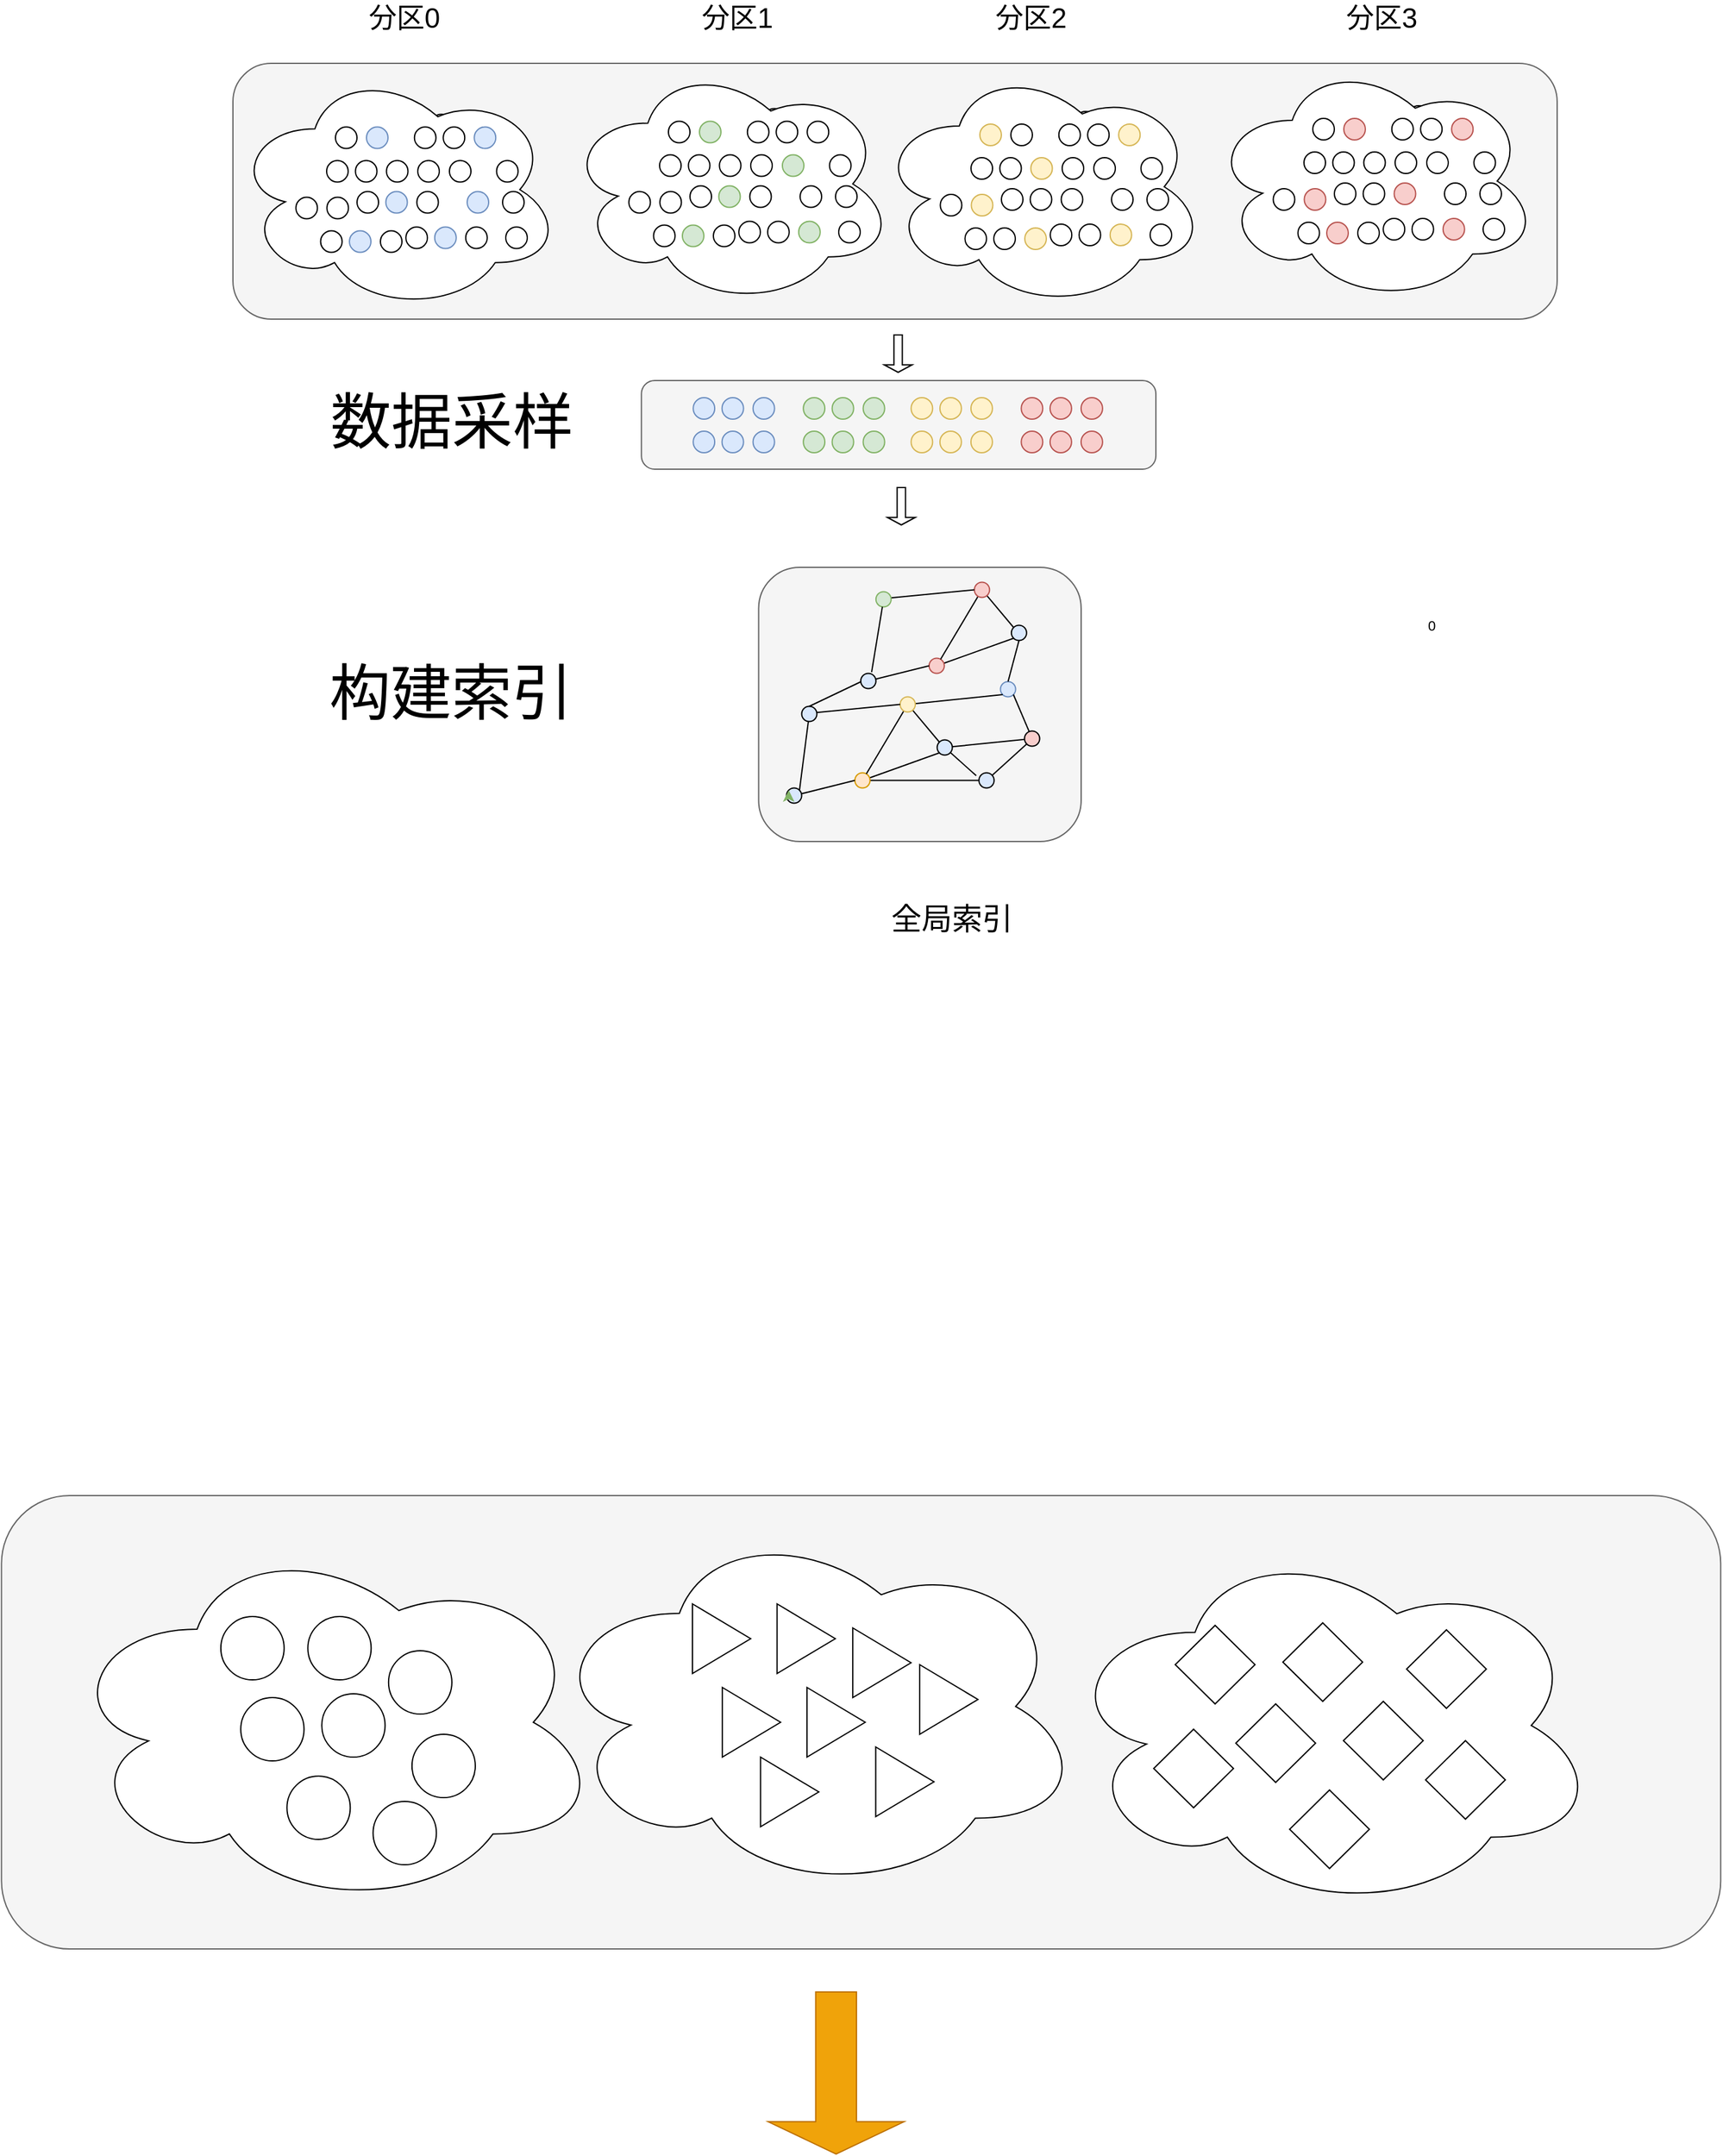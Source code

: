 <mxfile version="16.2.4" type="github">
  <diagram id="lhV7Ldz4UNHA8f_VeTsW" name="Page-1">
    <mxGraphModel dx="4478" dy="4688" grid="0" gridSize="10" guides="1" tooltips="1" connect="1" arrows="1" fold="1" page="0" pageScale="1" pageWidth="827" pageHeight="1169" math="0" shadow="0">
      <root>
        <mxCell id="0" />
        <mxCell id="1" parent="0" />
        <mxCell id="dWQ8O_4r9y9YvBFa44wk-390" value="" style="rounded=1;whiteSpace=wrap;html=1;fillColor=#f5f5f5;fontColor=#333333;strokeColor=#666666;" parent="1" vertex="1">
          <mxGeometry x="-2029.82" y="-1629" width="1358" height="358" as="geometry" />
        </mxCell>
        <mxCell id="dWQ8O_4r9y9YvBFa44wk-334" value="" style="ellipse;shape=cloud;whiteSpace=wrap;html=1;" parent="1" vertex="1">
          <mxGeometry x="-1600.57" y="-1609.5" width="425" height="294" as="geometry" />
        </mxCell>
        <mxCell id="dWQ8O_4r9y9YvBFa44wk-335" value="" style="ellipse;shape=cloud;whiteSpace=wrap;html=1;" parent="1" vertex="1">
          <mxGeometry x="-1193.31" y="-1594.5" width="425" height="294" as="geometry" />
        </mxCell>
        <mxCell id="dWQ8O_4r9y9YvBFa44wk-2" value="" style="rounded=1;whiteSpace=wrap;html=1;fontSize=12;strokeColor=#666666;fillColor=#f5f5f5;fontColor=#333333;" parent="1" vertex="1">
          <mxGeometry x="-1524.34" y="-2509.5" width="406.38" height="70" as="geometry" />
        </mxCell>
        <mxCell id="dWQ8O_4r9y9YvBFa44wk-3" value="" style="rounded=1;whiteSpace=wrap;html=1;fontSize=12;strokeColor=#666666;fillColor=#f5f5f5;fontColor=#333333;" parent="1" vertex="1">
          <mxGeometry x="-1847" y="-2760" width="1046" height="202" as="geometry" />
        </mxCell>
        <mxCell id="dWQ8O_4r9y9YvBFa44wk-4" value="" style="rounded=1;whiteSpace=wrap;html=1;fontSize=12;strokeColor=#666666;fillColor=#f5f5f5;fontColor=#333333;" parent="1" vertex="1">
          <mxGeometry x="-1431.75" y="-2362" width="254.75" height="216.5" as="geometry" />
        </mxCell>
        <mxCell id="dWQ8O_4r9y9YvBFa44wk-5" value="" style="ellipse;whiteSpace=wrap;html=1;aspect=fixed;fontSize=14;fillColor=#dae8fc;strokeColor=#6c8ebf;" parent="1" vertex="1">
          <mxGeometry x="-1483.43" y="-2496" width="17" height="17" as="geometry" />
        </mxCell>
        <mxCell id="dWQ8O_4r9y9YvBFa44wk-6" value="" style="ellipse;whiteSpace=wrap;html=1;aspect=fixed;fontSize=14;fillColor=#dae8fc;strokeColor=#6c8ebf;" parent="1" vertex="1">
          <mxGeometry x="-1460.68" y="-2496" width="17" height="17" as="geometry" />
        </mxCell>
        <mxCell id="dWQ8O_4r9y9YvBFa44wk-7" value="" style="ellipse;whiteSpace=wrap;html=1;aspect=fixed;fontSize=14;fillColor=#dae8fc;strokeColor=#6c8ebf;" parent="1" vertex="1">
          <mxGeometry x="-1483.43" y="-2469.5" width="17" height="17" as="geometry" />
        </mxCell>
        <mxCell id="dWQ8O_4r9y9YvBFa44wk-8" value="" style="ellipse;whiteSpace=wrap;html=1;aspect=fixed;fontSize=14;fillColor=#dae8fc;strokeColor=#6c8ebf;" parent="1" vertex="1">
          <mxGeometry x="-1460.68" y="-2469.5" width="17" height="17" as="geometry" />
        </mxCell>
        <mxCell id="dWQ8O_4r9y9YvBFa44wk-9" value="" style="ellipse;whiteSpace=wrap;html=1;aspect=fixed;fontSize=14;fillColor=#dae8fc;strokeColor=#6c8ebf;" parent="1" vertex="1">
          <mxGeometry x="-1436.18" y="-2496" width="17" height="17" as="geometry" />
        </mxCell>
        <mxCell id="dWQ8O_4r9y9YvBFa44wk-10" value="" style="ellipse;whiteSpace=wrap;html=1;aspect=fixed;fontSize=14;fillColor=#dae8fc;strokeColor=#6c8ebf;" parent="1" vertex="1">
          <mxGeometry x="-1436.18" y="-2469.5" width="17" height="17" as="geometry" />
        </mxCell>
        <mxCell id="dWQ8O_4r9y9YvBFa44wk-11" value="" style="ellipse;whiteSpace=wrap;html=1;aspect=fixed;fontSize=14;fillColor=#d5e8d4;strokeColor=#82b366;" parent="1" vertex="1">
          <mxGeometry x="-1396.44" y="-2496" width="17" height="17" as="geometry" />
        </mxCell>
        <mxCell id="dWQ8O_4r9y9YvBFa44wk-12" value="" style="ellipse;whiteSpace=wrap;html=1;aspect=fixed;fontSize=14;fillColor=#d5e8d4;strokeColor=#82b366;" parent="1" vertex="1">
          <mxGeometry x="-1373.69" y="-2496" width="17" height="17" as="geometry" />
        </mxCell>
        <mxCell id="dWQ8O_4r9y9YvBFa44wk-13" value="" style="ellipse;whiteSpace=wrap;html=1;aspect=fixed;fontSize=14;fillColor=#d5e8d4;strokeColor=#82b366;" parent="1" vertex="1">
          <mxGeometry x="-1396.44" y="-2469.5" width="17" height="17" as="geometry" />
        </mxCell>
        <mxCell id="dWQ8O_4r9y9YvBFa44wk-14" value="" style="ellipse;whiteSpace=wrap;html=1;aspect=fixed;fontSize=14;fillColor=#d5e8d4;strokeColor=#82b366;" parent="1" vertex="1">
          <mxGeometry x="-1373.69" y="-2469.5" width="17" height="17" as="geometry" />
        </mxCell>
        <mxCell id="dWQ8O_4r9y9YvBFa44wk-15" value="" style="ellipse;whiteSpace=wrap;html=1;aspect=fixed;fontSize=14;fillColor=#d5e8d4;strokeColor=#82b366;" parent="1" vertex="1">
          <mxGeometry x="-1349.19" y="-2496" width="17" height="17" as="geometry" />
        </mxCell>
        <mxCell id="dWQ8O_4r9y9YvBFa44wk-16" value="" style="ellipse;whiteSpace=wrap;html=1;aspect=fixed;fontSize=14;fillColor=#d5e8d4;strokeColor=#82b366;" parent="1" vertex="1">
          <mxGeometry x="-1349.19" y="-2469.5" width="17" height="17" as="geometry" />
        </mxCell>
        <mxCell id="dWQ8O_4r9y9YvBFa44wk-17" value="" style="ellipse;whiteSpace=wrap;html=1;aspect=fixed;fontSize=14;fillColor=#fff2cc;strokeColor=#d6b656;" parent="1" vertex="1">
          <mxGeometry x="-1311.31" y="-2496" width="17" height="17" as="geometry" />
        </mxCell>
        <mxCell id="dWQ8O_4r9y9YvBFa44wk-18" value="" style="ellipse;whiteSpace=wrap;html=1;aspect=fixed;fontSize=14;fillColor=#fff2cc;strokeColor=#d6b656;" parent="1" vertex="1">
          <mxGeometry x="-1288.56" y="-2496" width="17" height="17" as="geometry" />
        </mxCell>
        <mxCell id="dWQ8O_4r9y9YvBFa44wk-19" value="" style="ellipse;whiteSpace=wrap;html=1;aspect=fixed;fontSize=14;fillColor=#fff2cc;strokeColor=#d6b656;" parent="1" vertex="1">
          <mxGeometry x="-1311.31" y="-2469.5" width="17" height="17" as="geometry" />
        </mxCell>
        <mxCell id="dWQ8O_4r9y9YvBFa44wk-20" value="" style="ellipse;whiteSpace=wrap;html=1;aspect=fixed;fontSize=14;fillColor=#fff2cc;strokeColor=#d6b656;" parent="1" vertex="1">
          <mxGeometry x="-1288.56" y="-2469.5" width="17" height="17" as="geometry" />
        </mxCell>
        <mxCell id="dWQ8O_4r9y9YvBFa44wk-21" value="" style="ellipse;whiteSpace=wrap;html=1;aspect=fixed;fontSize=14;fillColor=#fff2cc;strokeColor=#d6b656;" parent="1" vertex="1">
          <mxGeometry x="-1264.06" y="-2496" width="17" height="17" as="geometry" />
        </mxCell>
        <mxCell id="dWQ8O_4r9y9YvBFa44wk-22" value="" style="ellipse;whiteSpace=wrap;html=1;aspect=fixed;fontSize=14;fillColor=#fff2cc;strokeColor=#d6b656;" parent="1" vertex="1">
          <mxGeometry x="-1264.06" y="-2469.5" width="17" height="17" as="geometry" />
        </mxCell>
        <mxCell id="dWQ8O_4r9y9YvBFa44wk-23" value="" style="ellipse;whiteSpace=wrap;html=1;aspect=fixed;fontSize=14;fillColor=#f8cecc;strokeColor=#b85450;" parent="1" vertex="1">
          <mxGeometry x="-1224.32" y="-2496" width="17" height="17" as="geometry" />
        </mxCell>
        <mxCell id="dWQ8O_4r9y9YvBFa44wk-24" value="" style="ellipse;whiteSpace=wrap;html=1;aspect=fixed;fontSize=14;fillColor=#f8cecc;strokeColor=#b85450;" parent="1" vertex="1">
          <mxGeometry x="-1201.57" y="-2496" width="17" height="17" as="geometry" />
        </mxCell>
        <mxCell id="dWQ8O_4r9y9YvBFa44wk-25" value="" style="ellipse;whiteSpace=wrap;html=1;aspect=fixed;fontSize=14;fillColor=#f8cecc;strokeColor=#b85450;" parent="1" vertex="1">
          <mxGeometry x="-1224.32" y="-2469.5" width="17" height="17" as="geometry" />
        </mxCell>
        <mxCell id="dWQ8O_4r9y9YvBFa44wk-26" value="" style="ellipse;whiteSpace=wrap;html=1;aspect=fixed;fontSize=14;fillColor=#f8cecc;strokeColor=#b85450;" parent="1" vertex="1">
          <mxGeometry x="-1201.57" y="-2469.5" width="17" height="17" as="geometry" />
        </mxCell>
        <mxCell id="dWQ8O_4r9y9YvBFa44wk-27" value="" style="ellipse;whiteSpace=wrap;html=1;aspect=fixed;fontSize=14;fillColor=#f8cecc;strokeColor=#b85450;" parent="1" vertex="1">
          <mxGeometry x="-1177.07" y="-2496" width="17" height="17" as="geometry" />
        </mxCell>
        <mxCell id="dWQ8O_4r9y9YvBFa44wk-28" value="" style="ellipse;whiteSpace=wrap;html=1;aspect=fixed;fontSize=14;fillColor=#f8cecc;strokeColor=#b85450;" parent="1" vertex="1">
          <mxGeometry x="-1177.07" y="-2469.5" width="17" height="17" as="geometry" />
        </mxCell>
        <mxCell id="dWQ8O_4r9y9YvBFa44wk-29" value="" style="ellipse;whiteSpace=wrap;html=1;aspect=fixed;fontSize=14;" parent="1" vertex="1">
          <mxGeometry x="-1015.75" y="-2644.5" width="17" height="17" as="geometry" />
        </mxCell>
        <mxCell id="dWQ8O_4r9y9YvBFa44wk-30" value="" style="ellipse;whiteSpace=wrap;html=1;aspect=fixed;fontSize=14;" parent="1" vertex="1">
          <mxGeometry x="-993" y="-2644.5" width="17" height="17" as="geometry" />
        </mxCell>
        <mxCell id="dWQ8O_4r9y9YvBFa44wk-31" value="" style="ellipse;whiteSpace=wrap;html=1;aspect=fixed;fontSize=14;" parent="1" vertex="1">
          <mxGeometry x="-968.5" y="-2644.5" width="17" height="17" as="geometry" />
        </mxCell>
        <mxCell id="dWQ8O_4r9y9YvBFa44wk-32" value="" style="ellipse;whiteSpace=wrap;html=1;aspect=fixed;fontSize=14;" parent="1" vertex="1">
          <mxGeometry x="-948.38" y="-2647.5" width="17" height="17" as="geometry" />
        </mxCell>
        <mxCell id="dWQ8O_4r9y9YvBFa44wk-33" value="" style="ellipse;whiteSpace=wrap;html=1;aspect=fixed;fontSize=14;" parent="1" vertex="1">
          <mxGeometry x="-925.63" y="-2647.5" width="17" height="17" as="geometry" />
        </mxCell>
        <mxCell id="dWQ8O_4r9y9YvBFa44wk-34" value="" style="ellipse;whiteSpace=wrap;html=1;aspect=fixed;fontSize=14;" parent="1" vertex="1">
          <mxGeometry x="-901.13" y="-2647.5" width="17" height="17" as="geometry" />
        </mxCell>
        <mxCell id="dWQ8O_4r9y9YvBFa44wk-35" value="" style="ellipse;whiteSpace=wrap;html=1;aspect=fixed;fontSize=14;" parent="1" vertex="1">
          <mxGeometry x="-869.5" y="-2647.5" width="17" height="17" as="geometry" />
        </mxCell>
        <mxCell id="dWQ8O_4r9y9YvBFa44wk-36" value="" style="ellipse;whiteSpace=wrap;html=1;aspect=fixed;fontSize=14;" parent="1" vertex="1">
          <mxGeometry x="-1035.26" y="-2671" width="17" height="17" as="geometry" />
        </mxCell>
        <mxCell id="dWQ8O_4r9y9YvBFa44wk-37" value="" style="ellipse;whiteSpace=wrap;html=1;aspect=fixed;fontSize=14;" parent="1" vertex="1">
          <mxGeometry x="-1010.76" y="-2671" width="17" height="17" as="geometry" />
        </mxCell>
        <mxCell id="dWQ8O_4r9y9YvBFa44wk-38" value="" style="ellipse;whiteSpace=wrap;html=1;aspect=fixed;fontSize=14;" parent="1" vertex="1">
          <mxGeometry x="-986.98" y="-2675.5" width="17" height="17" as="geometry" />
        </mxCell>
        <mxCell id="dWQ8O_4r9y9YvBFa44wk-39" value="" style="ellipse;whiteSpace=wrap;html=1;aspect=fixed;fontSize=14;" parent="1" vertex="1">
          <mxGeometry x="-964.23" y="-2675.5" width="17" height="17" as="geometry" />
        </mxCell>
        <mxCell id="dWQ8O_4r9y9YvBFa44wk-40" value="" style="ellipse;whiteSpace=wrap;html=1;aspect=fixed;fontSize=14;" parent="1" vertex="1">
          <mxGeometry x="-1010.99" y="-2700" width="17" height="17" as="geometry" />
        </mxCell>
        <mxCell id="dWQ8O_4r9y9YvBFa44wk-41" value="" style="ellipse;whiteSpace=wrap;html=1;aspect=fixed;fontSize=14;" parent="1" vertex="1">
          <mxGeometry x="-988.24" y="-2700" width="17" height="17" as="geometry" />
        </mxCell>
        <mxCell id="dWQ8O_4r9y9YvBFa44wk-42" value="" style="ellipse;whiteSpace=wrap;html=1;aspect=fixed;fontSize=14;" parent="1" vertex="1">
          <mxGeometry x="-939.73" y="-2675.5" width="17" height="17" as="geometry" />
        </mxCell>
        <mxCell id="dWQ8O_4r9y9YvBFa44wk-43" value="" style="ellipse;whiteSpace=wrap;html=1;aspect=fixed;fontSize=14;" parent="1" vertex="1">
          <mxGeometry x="-963.74" y="-2700" width="17" height="17" as="geometry" />
        </mxCell>
        <mxCell id="dWQ8O_4r9y9YvBFa44wk-44" value="" style="ellipse;whiteSpace=wrap;html=1;aspect=fixed;fontSize=14;" parent="1" vertex="1">
          <mxGeometry x="-899.99" y="-2675.5" width="17" height="17" as="geometry" />
        </mxCell>
        <mxCell id="dWQ8O_4r9y9YvBFa44wk-45" value="" style="ellipse;whiteSpace=wrap;html=1;aspect=fixed;fontSize=14;" parent="1" vertex="1">
          <mxGeometry x="-1004.01" y="-2726.5" width="17" height="17" as="geometry" />
        </mxCell>
        <mxCell id="dWQ8O_4r9y9YvBFa44wk-46" value="" style="ellipse;whiteSpace=wrap;html=1;aspect=fixed;fontSize=14;" parent="1" vertex="1">
          <mxGeometry x="-939" y="-2700" width="17" height="17" as="geometry" />
        </mxCell>
        <mxCell id="dWQ8O_4r9y9YvBFa44wk-47" value="" style="ellipse;whiteSpace=wrap;html=1;aspect=fixed;fontSize=14;" parent="1" vertex="1">
          <mxGeometry x="-914" y="-2700" width="17" height="17" as="geometry" />
        </mxCell>
        <mxCell id="dWQ8O_4r9y9YvBFa44wk-48" value="" style="ellipse;whiteSpace=wrap;html=1;aspect=fixed;fontSize=14;" parent="1" vertex="1">
          <mxGeometry x="-979.51" y="-2726.5" width="17" height="17" as="geometry" />
        </mxCell>
        <mxCell id="dWQ8O_4r9y9YvBFa44wk-49" value="" style="ellipse;whiteSpace=wrap;html=1;aspect=fixed;fontSize=14;" parent="1" vertex="1">
          <mxGeometry x="-876.75" y="-2700" width="17" height="17" as="geometry" />
        </mxCell>
        <mxCell id="dWQ8O_4r9y9YvBFa44wk-50" value="" style="ellipse;whiteSpace=wrap;html=1;aspect=fixed;fontSize=14;" parent="1" vertex="1">
          <mxGeometry x="-941.63" y="-2726.5" width="17" height="17" as="geometry" />
        </mxCell>
        <mxCell id="dWQ8O_4r9y9YvBFa44wk-51" value="" style="ellipse;whiteSpace=wrap;html=1;aspect=fixed;fontSize=14;" parent="1" vertex="1">
          <mxGeometry x="-918.88" y="-2726.5" width="17" height="17" as="geometry" />
        </mxCell>
        <mxCell id="dWQ8O_4r9y9YvBFa44wk-52" value="" style="ellipse;whiteSpace=wrap;html=1;aspect=fixed;fontSize=14;" parent="1" vertex="1">
          <mxGeometry x="-872" y="-2675.5" width="17" height="17" as="geometry" />
        </mxCell>
        <mxCell id="dWQ8O_4r9y9YvBFa44wk-53" value="" style="ellipse;whiteSpace=wrap;html=1;aspect=fixed;fontSize=14;" parent="1" vertex="1">
          <mxGeometry x="-894.38" y="-2726.5" width="17" height="17" as="geometry" />
        </mxCell>
        <mxCell id="dWQ8O_4r9y9YvBFa44wk-54" value="" style="ellipse;shape=cloud;whiteSpace=wrap;html=1;fontSize=12;" parent="1" vertex="1">
          <mxGeometry x="-1075" y="-2763" width="259" height="192" as="geometry" />
        </mxCell>
        <mxCell id="dWQ8O_4r9y9YvBFa44wk-55" value="" style="ellipse;whiteSpace=wrap;html=1;aspect=fixed;fontSize=14;" parent="1" vertex="1">
          <mxGeometry x="-1278.75" y="-2640" width="17" height="17" as="geometry" />
        </mxCell>
        <mxCell id="dWQ8O_4r9y9YvBFa44wk-56" value="" style="ellipse;whiteSpace=wrap;html=1;aspect=fixed;fontSize=14;" parent="1" vertex="1">
          <mxGeometry x="-1256" y="-2640" width="17" height="17" as="geometry" />
        </mxCell>
        <mxCell id="dWQ8O_4r9y9YvBFa44wk-57" value="" style="ellipse;whiteSpace=wrap;html=1;aspect=fixed;fontSize=14;" parent="1" vertex="1">
          <mxGeometry x="-1231.5" y="-2640" width="17" height="17" as="geometry" />
        </mxCell>
        <mxCell id="dWQ8O_4r9y9YvBFa44wk-58" value="" style="ellipse;whiteSpace=wrap;html=1;aspect=fixed;fontSize=14;" parent="1" vertex="1">
          <mxGeometry x="-1211.38" y="-2643" width="17" height="17" as="geometry" />
        </mxCell>
        <mxCell id="dWQ8O_4r9y9YvBFa44wk-59" value="" style="ellipse;whiteSpace=wrap;html=1;aspect=fixed;fontSize=14;" parent="1" vertex="1">
          <mxGeometry x="-1188.63" y="-2643" width="17" height="17" as="geometry" />
        </mxCell>
        <mxCell id="dWQ8O_4r9y9YvBFa44wk-60" value="" style="ellipse;whiteSpace=wrap;html=1;aspect=fixed;fontSize=14;" parent="1" vertex="1">
          <mxGeometry x="-1164.13" y="-2643" width="17" height="17" as="geometry" />
        </mxCell>
        <mxCell id="dWQ8O_4r9y9YvBFa44wk-61" value="" style="ellipse;whiteSpace=wrap;html=1;aspect=fixed;fontSize=14;" parent="1" vertex="1">
          <mxGeometry x="-1132.5" y="-2643" width="17" height="17" as="geometry" />
        </mxCell>
        <mxCell id="dWQ8O_4r9y9YvBFa44wk-62" value="" style="ellipse;whiteSpace=wrap;html=1;aspect=fixed;fontSize=14;" parent="1" vertex="1">
          <mxGeometry x="-1298.26" y="-2666.5" width="17" height="17" as="geometry" />
        </mxCell>
        <mxCell id="dWQ8O_4r9y9YvBFa44wk-63" value="" style="ellipse;whiteSpace=wrap;html=1;aspect=fixed;fontSize=14;" parent="1" vertex="1">
          <mxGeometry x="-1273.76" y="-2666.5" width="17" height="17" as="geometry" />
        </mxCell>
        <mxCell id="dWQ8O_4r9y9YvBFa44wk-64" value="" style="ellipse;whiteSpace=wrap;html=1;aspect=fixed;fontSize=14;" parent="1" vertex="1">
          <mxGeometry x="-1249.98" y="-2671" width="17" height="17" as="geometry" />
        </mxCell>
        <mxCell id="dWQ8O_4r9y9YvBFa44wk-65" value="" style="ellipse;whiteSpace=wrap;html=1;aspect=fixed;fontSize=14;" parent="1" vertex="1">
          <mxGeometry x="-1227.23" y="-2671" width="17" height="17" as="geometry" />
        </mxCell>
        <mxCell id="dWQ8O_4r9y9YvBFa44wk-66" value="" style="ellipse;whiteSpace=wrap;html=1;aspect=fixed;fontSize=14;" parent="1" vertex="1">
          <mxGeometry x="-1273.99" y="-2695.5" width="17" height="17" as="geometry" />
        </mxCell>
        <mxCell id="dWQ8O_4r9y9YvBFa44wk-67" value="" style="ellipse;whiteSpace=wrap;html=1;aspect=fixed;fontSize=14;" parent="1" vertex="1">
          <mxGeometry x="-1251.24" y="-2695.5" width="17" height="17" as="geometry" />
        </mxCell>
        <mxCell id="dWQ8O_4r9y9YvBFa44wk-68" value="" style="ellipse;whiteSpace=wrap;html=1;aspect=fixed;fontSize=14;" parent="1" vertex="1">
          <mxGeometry x="-1202.73" y="-2671" width="17" height="17" as="geometry" />
        </mxCell>
        <mxCell id="dWQ8O_4r9y9YvBFa44wk-69" value="" style="ellipse;whiteSpace=wrap;html=1;aspect=fixed;fontSize=14;" parent="1" vertex="1">
          <mxGeometry x="-1226.74" y="-2695.5" width="17" height="17" as="geometry" />
        </mxCell>
        <mxCell id="dWQ8O_4r9y9YvBFa44wk-70" value="" style="ellipse;whiteSpace=wrap;html=1;aspect=fixed;fontSize=14;" parent="1" vertex="1">
          <mxGeometry x="-1162.99" y="-2671" width="17" height="17" as="geometry" />
        </mxCell>
        <mxCell id="dWQ8O_4r9y9YvBFa44wk-71" value="" style="ellipse;whiteSpace=wrap;html=1;aspect=fixed;fontSize=14;" parent="1" vertex="1">
          <mxGeometry x="-1267.01" y="-2722" width="17" height="17" as="geometry" />
        </mxCell>
        <mxCell id="dWQ8O_4r9y9YvBFa44wk-72" value="" style="ellipse;whiteSpace=wrap;html=1;aspect=fixed;fontSize=14;" parent="1" vertex="1">
          <mxGeometry x="-1202" y="-2695.5" width="17" height="17" as="geometry" />
        </mxCell>
        <mxCell id="dWQ8O_4r9y9YvBFa44wk-73" value="" style="ellipse;whiteSpace=wrap;html=1;aspect=fixed;fontSize=14;" parent="1" vertex="1">
          <mxGeometry x="-1177" y="-2695.5" width="17" height="17" as="geometry" />
        </mxCell>
        <mxCell id="dWQ8O_4r9y9YvBFa44wk-74" value="" style="ellipse;whiteSpace=wrap;html=1;aspect=fixed;fontSize=14;" parent="1" vertex="1">
          <mxGeometry x="-1242.51" y="-2722" width="17" height="17" as="geometry" />
        </mxCell>
        <mxCell id="dWQ8O_4r9y9YvBFa44wk-75" value="" style="ellipse;whiteSpace=wrap;html=1;aspect=fixed;fontSize=14;" parent="1" vertex="1">
          <mxGeometry x="-1139.75" y="-2695.5" width="17" height="17" as="geometry" />
        </mxCell>
        <mxCell id="dWQ8O_4r9y9YvBFa44wk-76" value="" style="ellipse;whiteSpace=wrap;html=1;aspect=fixed;fontSize=14;" parent="1" vertex="1">
          <mxGeometry x="-1204.63" y="-2722" width="17" height="17" as="geometry" />
        </mxCell>
        <mxCell id="dWQ8O_4r9y9YvBFa44wk-77" value="" style="ellipse;whiteSpace=wrap;html=1;aspect=fixed;fontSize=14;" parent="1" vertex="1">
          <mxGeometry x="-1181.88" y="-2722" width="17" height="17" as="geometry" />
        </mxCell>
        <mxCell id="dWQ8O_4r9y9YvBFa44wk-78" value="" style="ellipse;whiteSpace=wrap;html=1;aspect=fixed;fontSize=14;" parent="1" vertex="1">
          <mxGeometry x="-1135" y="-2671" width="17" height="17" as="geometry" />
        </mxCell>
        <mxCell id="dWQ8O_4r9y9YvBFa44wk-79" value="" style="ellipse;whiteSpace=wrap;html=1;aspect=fixed;fontSize=14;" parent="1" vertex="1">
          <mxGeometry x="-1157.38" y="-2722" width="17" height="17" as="geometry" />
        </mxCell>
        <mxCell id="dWQ8O_4r9y9YvBFa44wk-80" value="" style="ellipse;shape=cloud;whiteSpace=wrap;html=1;fontSize=12;" parent="1" vertex="1">
          <mxGeometry x="-1338" y="-2758.5" width="259" height="192" as="geometry" />
        </mxCell>
        <mxCell id="dWQ8O_4r9y9YvBFa44wk-81" value="" style="ellipse;whiteSpace=wrap;html=1;aspect=fixed;fontSize=14;" parent="1" vertex="1">
          <mxGeometry x="-1005.75" y="-2634.5" width="17" height="17" as="geometry" />
        </mxCell>
        <mxCell id="dWQ8O_4r9y9YvBFa44wk-82" value="" style="ellipse;whiteSpace=wrap;html=1;aspect=fixed;fontSize=14;fillColor=#f8cecc;strokeColor=#b85450;" parent="1" vertex="1">
          <mxGeometry x="-983" y="-2634.5" width="17" height="17" as="geometry" />
        </mxCell>
        <mxCell id="dWQ8O_4r9y9YvBFa44wk-83" value="" style="ellipse;whiteSpace=wrap;html=1;aspect=fixed;fontSize=14;" parent="1" vertex="1">
          <mxGeometry x="-958.5" y="-2634.5" width="17" height="17" as="geometry" />
        </mxCell>
        <mxCell id="dWQ8O_4r9y9YvBFa44wk-84" value="" style="ellipse;whiteSpace=wrap;html=1;aspect=fixed;fontSize=14;" parent="1" vertex="1">
          <mxGeometry x="-938.38" y="-2637.5" width="17" height="17" as="geometry" />
        </mxCell>
        <mxCell id="dWQ8O_4r9y9YvBFa44wk-85" value="" style="ellipse;whiteSpace=wrap;html=1;aspect=fixed;fontSize=14;" parent="1" vertex="1">
          <mxGeometry x="-915.63" y="-2637.5" width="17" height="17" as="geometry" />
        </mxCell>
        <mxCell id="dWQ8O_4r9y9YvBFa44wk-86" value="" style="ellipse;whiteSpace=wrap;html=1;aspect=fixed;fontSize=14;fillColor=#f8cecc;strokeColor=#b85450;" parent="1" vertex="1">
          <mxGeometry x="-891.13" y="-2637.5" width="17" height="17" as="geometry" />
        </mxCell>
        <mxCell id="dWQ8O_4r9y9YvBFa44wk-87" value="" style="ellipse;whiteSpace=wrap;html=1;aspect=fixed;fontSize=14;" parent="1" vertex="1">
          <mxGeometry x="-859.5" y="-2637.5" width="17" height="17" as="geometry" />
        </mxCell>
        <mxCell id="dWQ8O_4r9y9YvBFa44wk-88" value="" style="ellipse;whiteSpace=wrap;html=1;aspect=fixed;fontSize=14;" parent="1" vertex="1">
          <mxGeometry x="-1025.26" y="-2661" width="17" height="17" as="geometry" />
        </mxCell>
        <mxCell id="dWQ8O_4r9y9YvBFa44wk-89" value="" style="ellipse;whiteSpace=wrap;html=1;aspect=fixed;fontSize=14;fillColor=#f8cecc;strokeColor=#b85450;" parent="1" vertex="1">
          <mxGeometry x="-1000.76" y="-2661" width="17" height="17" as="geometry" />
        </mxCell>
        <mxCell id="dWQ8O_4r9y9YvBFa44wk-90" value="" style="ellipse;whiteSpace=wrap;html=1;aspect=fixed;fontSize=14;" parent="1" vertex="1">
          <mxGeometry x="-976.98" y="-2665.5" width="17" height="17" as="geometry" />
        </mxCell>
        <mxCell id="dWQ8O_4r9y9YvBFa44wk-91" value="" style="ellipse;whiteSpace=wrap;html=1;aspect=fixed;fontSize=14;" parent="1" vertex="1">
          <mxGeometry x="-954.23" y="-2665.5" width="17" height="17" as="geometry" />
        </mxCell>
        <mxCell id="dWQ8O_4r9y9YvBFa44wk-92" value="" style="ellipse;whiteSpace=wrap;html=1;aspect=fixed;fontSize=14;" parent="1" vertex="1">
          <mxGeometry x="-1000.99" y="-2690" width="17" height="17" as="geometry" />
        </mxCell>
        <mxCell id="dWQ8O_4r9y9YvBFa44wk-93" value="" style="ellipse;whiteSpace=wrap;html=1;aspect=fixed;fontSize=14;" parent="1" vertex="1">
          <mxGeometry x="-978.24" y="-2690" width="17" height="17" as="geometry" />
        </mxCell>
        <mxCell id="dWQ8O_4r9y9YvBFa44wk-94" value="" style="ellipse;whiteSpace=wrap;html=1;aspect=fixed;fontSize=14;fillColor=#f8cecc;strokeColor=#b85450;" parent="1" vertex="1">
          <mxGeometry x="-929.73" y="-2665.5" width="17" height="17" as="geometry" />
        </mxCell>
        <mxCell id="dWQ8O_4r9y9YvBFa44wk-95" value="" style="ellipse;whiteSpace=wrap;html=1;aspect=fixed;fontSize=14;" parent="1" vertex="1">
          <mxGeometry x="-953.74" y="-2690" width="17" height="17" as="geometry" />
        </mxCell>
        <mxCell id="dWQ8O_4r9y9YvBFa44wk-96" value="" style="ellipse;whiteSpace=wrap;html=1;aspect=fixed;fontSize=14;" parent="1" vertex="1">
          <mxGeometry x="-889.99" y="-2665.5" width="17" height="17" as="geometry" />
        </mxCell>
        <mxCell id="dWQ8O_4r9y9YvBFa44wk-97" value="" style="ellipse;whiteSpace=wrap;html=1;aspect=fixed;fontSize=14;" parent="1" vertex="1">
          <mxGeometry x="-994.01" y="-2716.5" width="17" height="17" as="geometry" />
        </mxCell>
        <mxCell id="dWQ8O_4r9y9YvBFa44wk-98" value="" style="ellipse;whiteSpace=wrap;html=1;aspect=fixed;fontSize=14;" parent="1" vertex="1">
          <mxGeometry x="-929" y="-2690" width="17" height="17" as="geometry" />
        </mxCell>
        <mxCell id="dWQ8O_4r9y9YvBFa44wk-99" value="" style="ellipse;whiteSpace=wrap;html=1;aspect=fixed;fontSize=14;" parent="1" vertex="1">
          <mxGeometry x="-904" y="-2690" width="17" height="17" as="geometry" />
        </mxCell>
        <mxCell id="dWQ8O_4r9y9YvBFa44wk-100" value="" style="ellipse;whiteSpace=wrap;html=1;aspect=fixed;fontSize=14;fillColor=#f8cecc;strokeColor=#b85450;" parent="1" vertex="1">
          <mxGeometry x="-969.51" y="-2716.5" width="17" height="17" as="geometry" />
        </mxCell>
        <mxCell id="dWQ8O_4r9y9YvBFa44wk-101" value="" style="ellipse;whiteSpace=wrap;html=1;aspect=fixed;fontSize=14;" parent="1" vertex="1">
          <mxGeometry x="-866.75" y="-2690" width="17" height="17" as="geometry" />
        </mxCell>
        <mxCell id="dWQ8O_4r9y9YvBFa44wk-102" value="" style="ellipse;whiteSpace=wrap;html=1;aspect=fixed;fontSize=14;" parent="1" vertex="1">
          <mxGeometry x="-931.63" y="-2716.5" width="17" height="17" as="geometry" />
        </mxCell>
        <mxCell id="dWQ8O_4r9y9YvBFa44wk-103" value="" style="ellipse;whiteSpace=wrap;html=1;aspect=fixed;fontSize=14;" parent="1" vertex="1">
          <mxGeometry x="-908.88" y="-2716.5" width="17" height="17" as="geometry" />
        </mxCell>
        <mxCell id="dWQ8O_4r9y9YvBFa44wk-104" value="" style="ellipse;whiteSpace=wrap;html=1;aspect=fixed;fontSize=14;" parent="1" vertex="1">
          <mxGeometry x="-862" y="-2665.5" width="17" height="17" as="geometry" />
        </mxCell>
        <mxCell id="dWQ8O_4r9y9YvBFa44wk-105" value="" style="ellipse;whiteSpace=wrap;html=1;aspect=fixed;fontSize=14;fillColor=#f8cecc;strokeColor=#b85450;" parent="1" vertex="1">
          <mxGeometry x="-884.38" y="-2716.5" width="17" height="17" as="geometry" />
        </mxCell>
        <mxCell id="dWQ8O_4r9y9YvBFa44wk-106" value="" style="ellipse;whiteSpace=wrap;html=1;aspect=fixed;fontSize=14;" parent="1" vertex="1">
          <mxGeometry x="-1268.75" y="-2630" width="17" height="17" as="geometry" />
        </mxCell>
        <mxCell id="dWQ8O_4r9y9YvBFa44wk-107" value="" style="ellipse;whiteSpace=wrap;html=1;aspect=fixed;fontSize=14;" parent="1" vertex="1">
          <mxGeometry x="-1246" y="-2630" width="17" height="17" as="geometry" />
        </mxCell>
        <mxCell id="dWQ8O_4r9y9YvBFa44wk-108" value="" style="ellipse;whiteSpace=wrap;html=1;aspect=fixed;fontSize=14;fillColor=#fff2cc;strokeColor=#d6b656;" parent="1" vertex="1">
          <mxGeometry x="-1221.5" y="-2630" width="17" height="17" as="geometry" />
        </mxCell>
        <mxCell id="dWQ8O_4r9y9YvBFa44wk-109" value="" style="ellipse;whiteSpace=wrap;html=1;aspect=fixed;fontSize=14;" parent="1" vertex="1">
          <mxGeometry x="-1201.38" y="-2633" width="17" height="17" as="geometry" />
        </mxCell>
        <mxCell id="dWQ8O_4r9y9YvBFa44wk-110" value="" style="ellipse;whiteSpace=wrap;html=1;aspect=fixed;fontSize=14;" parent="1" vertex="1">
          <mxGeometry x="-1178.63" y="-2633" width="17" height="17" as="geometry" />
        </mxCell>
        <mxCell id="dWQ8O_4r9y9YvBFa44wk-111" value="" style="ellipse;whiteSpace=wrap;html=1;aspect=fixed;fontSize=14;fillColor=#fff2cc;strokeColor=#d6b656;" parent="1" vertex="1">
          <mxGeometry x="-1154.13" y="-2633" width="17" height="17" as="geometry" />
        </mxCell>
        <mxCell id="dWQ8O_4r9y9YvBFa44wk-112" value="" style="ellipse;whiteSpace=wrap;html=1;aspect=fixed;fontSize=14;" parent="1" vertex="1">
          <mxGeometry x="-1122.5" y="-2633" width="17" height="17" as="geometry" />
        </mxCell>
        <mxCell id="dWQ8O_4r9y9YvBFa44wk-113" value="" style="ellipse;whiteSpace=wrap;html=1;aspect=fixed;fontSize=14;" parent="1" vertex="1">
          <mxGeometry x="-1288.26" y="-2656.5" width="17" height="17" as="geometry" />
        </mxCell>
        <mxCell id="dWQ8O_4r9y9YvBFa44wk-114" value="" style="ellipse;whiteSpace=wrap;html=1;aspect=fixed;fontSize=14;fillColor=#fff2cc;strokeColor=#d6b656;" parent="1" vertex="1">
          <mxGeometry x="-1263.76" y="-2656.5" width="17" height="17" as="geometry" />
        </mxCell>
        <mxCell id="dWQ8O_4r9y9YvBFa44wk-115" value="" style="ellipse;whiteSpace=wrap;html=1;aspect=fixed;fontSize=14;" parent="1" vertex="1">
          <mxGeometry x="-1239.98" y="-2661" width="17" height="17" as="geometry" />
        </mxCell>
        <mxCell id="dWQ8O_4r9y9YvBFa44wk-116" value="" style="ellipse;whiteSpace=wrap;html=1;aspect=fixed;fontSize=14;" parent="1" vertex="1">
          <mxGeometry x="-1217.23" y="-2661" width="17" height="17" as="geometry" />
        </mxCell>
        <mxCell id="dWQ8O_4r9y9YvBFa44wk-117" value="" style="ellipse;whiteSpace=wrap;html=1;aspect=fixed;fontSize=14;" parent="1" vertex="1">
          <mxGeometry x="-1263.99" y="-2685.5" width="17" height="17" as="geometry" />
        </mxCell>
        <mxCell id="dWQ8O_4r9y9YvBFa44wk-118" value="" style="ellipse;whiteSpace=wrap;html=1;aspect=fixed;fontSize=14;" parent="1" vertex="1">
          <mxGeometry x="-1241.24" y="-2685.5" width="17" height="17" as="geometry" />
        </mxCell>
        <mxCell id="dWQ8O_4r9y9YvBFa44wk-119" value="" style="ellipse;whiteSpace=wrap;html=1;aspect=fixed;fontSize=14;" parent="1" vertex="1">
          <mxGeometry x="-1192.73" y="-2661" width="17" height="17" as="geometry" />
        </mxCell>
        <mxCell id="dWQ8O_4r9y9YvBFa44wk-120" value="" style="ellipse;whiteSpace=wrap;html=1;aspect=fixed;fontSize=14;fillColor=#fff2cc;strokeColor=#d6b656;" parent="1" vertex="1">
          <mxGeometry x="-1216.74" y="-2685.5" width="17" height="17" as="geometry" />
        </mxCell>
        <mxCell id="dWQ8O_4r9y9YvBFa44wk-121" value="" style="ellipse;whiteSpace=wrap;html=1;aspect=fixed;fontSize=14;" parent="1" vertex="1">
          <mxGeometry x="-1152.99" y="-2661" width="17" height="17" as="geometry" />
        </mxCell>
        <mxCell id="dWQ8O_4r9y9YvBFa44wk-122" value="" style="ellipse;whiteSpace=wrap;html=1;aspect=fixed;fontSize=14;fillColor=#fff2cc;strokeColor=#d6b656;" parent="1" vertex="1">
          <mxGeometry x="-1257.01" y="-2712" width="17" height="17" as="geometry" />
        </mxCell>
        <mxCell id="dWQ8O_4r9y9YvBFa44wk-123" value="" style="ellipse;whiteSpace=wrap;html=1;aspect=fixed;fontSize=14;" parent="1" vertex="1">
          <mxGeometry x="-1192" y="-2685.5" width="17" height="17" as="geometry" />
        </mxCell>
        <mxCell id="dWQ8O_4r9y9YvBFa44wk-124" value="" style="ellipse;whiteSpace=wrap;html=1;aspect=fixed;fontSize=14;" parent="1" vertex="1">
          <mxGeometry x="-1167" y="-2685.5" width="17" height="17" as="geometry" />
        </mxCell>
        <mxCell id="dWQ8O_4r9y9YvBFa44wk-125" value="" style="ellipse;whiteSpace=wrap;html=1;aspect=fixed;fontSize=14;" parent="1" vertex="1">
          <mxGeometry x="-1232.51" y="-2712" width="17" height="17" as="geometry" />
        </mxCell>
        <mxCell id="dWQ8O_4r9y9YvBFa44wk-126" value="" style="ellipse;whiteSpace=wrap;html=1;aspect=fixed;fontSize=14;" parent="1" vertex="1">
          <mxGeometry x="-1129.75" y="-2685.5" width="17" height="17" as="geometry" />
        </mxCell>
        <mxCell id="dWQ8O_4r9y9YvBFa44wk-127" value="" style="ellipse;whiteSpace=wrap;html=1;aspect=fixed;fontSize=14;" parent="1" vertex="1">
          <mxGeometry x="-1194.63" y="-2712" width="17" height="17" as="geometry" />
        </mxCell>
        <mxCell id="dWQ8O_4r9y9YvBFa44wk-128" value="" style="ellipse;whiteSpace=wrap;html=1;aspect=fixed;fontSize=14;" parent="1" vertex="1">
          <mxGeometry x="-1171.88" y="-2712" width="17" height="17" as="geometry" />
        </mxCell>
        <mxCell id="dWQ8O_4r9y9YvBFa44wk-129" value="" style="ellipse;whiteSpace=wrap;html=1;aspect=fixed;fontSize=14;" parent="1" vertex="1">
          <mxGeometry x="-1125" y="-2661" width="17" height="17" as="geometry" />
        </mxCell>
        <mxCell id="dWQ8O_4r9y9YvBFa44wk-130" value="" style="ellipse;whiteSpace=wrap;html=1;aspect=fixed;fontSize=14;fillColor=#fff2cc;strokeColor=#d6b656;" parent="1" vertex="1">
          <mxGeometry x="-1147.38" y="-2712" width="17" height="17" as="geometry" />
        </mxCell>
        <mxCell id="dWQ8O_4r9y9YvBFa44wk-131" value="" style="ellipse;whiteSpace=wrap;html=1;aspect=fixed;fontSize=14;" parent="1" vertex="1">
          <mxGeometry x="-1524.75" y="-2642.25" width="17" height="17" as="geometry" />
        </mxCell>
        <mxCell id="dWQ8O_4r9y9YvBFa44wk-132" value="" style="ellipse;whiteSpace=wrap;html=1;aspect=fixed;fontSize=14;" parent="1" vertex="1">
          <mxGeometry x="-1502" y="-2642.25" width="17" height="17" as="geometry" />
        </mxCell>
        <mxCell id="dWQ8O_4r9y9YvBFa44wk-133" value="" style="ellipse;whiteSpace=wrap;html=1;aspect=fixed;fontSize=14;" parent="1" vertex="1">
          <mxGeometry x="-1477.5" y="-2642.25" width="17" height="17" as="geometry" />
        </mxCell>
        <mxCell id="dWQ8O_4r9y9YvBFa44wk-134" value="" style="ellipse;whiteSpace=wrap;html=1;aspect=fixed;fontSize=14;" parent="1" vertex="1">
          <mxGeometry x="-1457.38" y="-2645.25" width="17" height="17" as="geometry" />
        </mxCell>
        <mxCell id="dWQ8O_4r9y9YvBFa44wk-135" value="" style="ellipse;whiteSpace=wrap;html=1;aspect=fixed;fontSize=14;" parent="1" vertex="1">
          <mxGeometry x="-1434.63" y="-2645.25" width="17" height="17" as="geometry" />
        </mxCell>
        <mxCell id="dWQ8O_4r9y9YvBFa44wk-136" value="" style="ellipse;whiteSpace=wrap;html=1;aspect=fixed;fontSize=14;" parent="1" vertex="1">
          <mxGeometry x="-1410.13" y="-2645.25" width="17" height="17" as="geometry" />
        </mxCell>
        <mxCell id="dWQ8O_4r9y9YvBFa44wk-137" value="" style="ellipse;whiteSpace=wrap;html=1;aspect=fixed;fontSize=14;" parent="1" vertex="1">
          <mxGeometry x="-1378.5" y="-2645.25" width="17" height="17" as="geometry" />
        </mxCell>
        <mxCell id="dWQ8O_4r9y9YvBFa44wk-138" value="" style="ellipse;whiteSpace=wrap;html=1;aspect=fixed;fontSize=14;" parent="1" vertex="1">
          <mxGeometry x="-1544.26" y="-2668.75" width="17" height="17" as="geometry" />
        </mxCell>
        <mxCell id="dWQ8O_4r9y9YvBFa44wk-139" value="" style="ellipse;whiteSpace=wrap;html=1;aspect=fixed;fontSize=14;" parent="1" vertex="1">
          <mxGeometry x="-1519.76" y="-2668.75" width="17" height="17" as="geometry" />
        </mxCell>
        <mxCell id="dWQ8O_4r9y9YvBFa44wk-140" value="" style="ellipse;whiteSpace=wrap;html=1;aspect=fixed;fontSize=14;" parent="1" vertex="1">
          <mxGeometry x="-1495.98" y="-2673.25" width="17" height="17" as="geometry" />
        </mxCell>
        <mxCell id="dWQ8O_4r9y9YvBFa44wk-141" value="" style="ellipse;whiteSpace=wrap;html=1;aspect=fixed;fontSize=14;" parent="1" vertex="1">
          <mxGeometry x="-1473.23" y="-2673.25" width="17" height="17" as="geometry" />
        </mxCell>
        <mxCell id="dWQ8O_4r9y9YvBFa44wk-142" value="" style="ellipse;whiteSpace=wrap;html=1;aspect=fixed;fontSize=14;" parent="1" vertex="1">
          <mxGeometry x="-1519.99" y="-2697.75" width="17" height="17" as="geometry" />
        </mxCell>
        <mxCell id="dWQ8O_4r9y9YvBFa44wk-143" value="" style="ellipse;whiteSpace=wrap;html=1;aspect=fixed;fontSize=14;" parent="1" vertex="1">
          <mxGeometry x="-1497.24" y="-2697.75" width="17" height="17" as="geometry" />
        </mxCell>
        <mxCell id="dWQ8O_4r9y9YvBFa44wk-144" value="" style="ellipse;whiteSpace=wrap;html=1;aspect=fixed;fontSize=14;" parent="1" vertex="1">
          <mxGeometry x="-1448.73" y="-2673.25" width="17" height="17" as="geometry" />
        </mxCell>
        <mxCell id="dWQ8O_4r9y9YvBFa44wk-145" value="" style="ellipse;whiteSpace=wrap;html=1;aspect=fixed;fontSize=14;" parent="1" vertex="1">
          <mxGeometry x="-1472.74" y="-2697.75" width="17" height="17" as="geometry" />
        </mxCell>
        <mxCell id="dWQ8O_4r9y9YvBFa44wk-146" value="" style="ellipse;whiteSpace=wrap;html=1;aspect=fixed;fontSize=14;" parent="1" vertex="1">
          <mxGeometry x="-1408.99" y="-2673.25" width="17" height="17" as="geometry" />
        </mxCell>
        <mxCell id="dWQ8O_4r9y9YvBFa44wk-147" value="" style="ellipse;whiteSpace=wrap;html=1;aspect=fixed;fontSize=14;" parent="1" vertex="1">
          <mxGeometry x="-1513.01" y="-2724.25" width="17" height="17" as="geometry" />
        </mxCell>
        <mxCell id="dWQ8O_4r9y9YvBFa44wk-148" value="" style="ellipse;whiteSpace=wrap;html=1;aspect=fixed;fontSize=14;" parent="1" vertex="1">
          <mxGeometry x="-1448" y="-2697.75" width="17" height="17" as="geometry" />
        </mxCell>
        <mxCell id="dWQ8O_4r9y9YvBFa44wk-149" value="" style="ellipse;whiteSpace=wrap;html=1;aspect=fixed;fontSize=14;" parent="1" vertex="1">
          <mxGeometry x="-1423" y="-2697.75" width="17" height="17" as="geometry" />
        </mxCell>
        <mxCell id="dWQ8O_4r9y9YvBFa44wk-150" value="" style="ellipse;whiteSpace=wrap;html=1;aspect=fixed;fontSize=14;" parent="1" vertex="1">
          <mxGeometry x="-1488.51" y="-2724.25" width="17" height="17" as="geometry" />
        </mxCell>
        <mxCell id="dWQ8O_4r9y9YvBFa44wk-151" value="" style="ellipse;whiteSpace=wrap;html=1;aspect=fixed;fontSize=14;" parent="1" vertex="1">
          <mxGeometry x="-1385.75" y="-2697.75" width="17" height="17" as="geometry" />
        </mxCell>
        <mxCell id="dWQ8O_4r9y9YvBFa44wk-152" value="" style="ellipse;whiteSpace=wrap;html=1;aspect=fixed;fontSize=14;" parent="1" vertex="1">
          <mxGeometry x="-1450.63" y="-2724.25" width="17" height="17" as="geometry" />
        </mxCell>
        <mxCell id="dWQ8O_4r9y9YvBFa44wk-153" value="" style="ellipse;whiteSpace=wrap;html=1;aspect=fixed;fontSize=14;" parent="1" vertex="1">
          <mxGeometry x="-1427.88" y="-2724.25" width="17" height="17" as="geometry" />
        </mxCell>
        <mxCell id="dWQ8O_4r9y9YvBFa44wk-154" value="" style="ellipse;whiteSpace=wrap;html=1;aspect=fixed;fontSize=14;" parent="1" vertex="1">
          <mxGeometry x="-1381" y="-2673.25" width="17" height="17" as="geometry" />
        </mxCell>
        <mxCell id="dWQ8O_4r9y9YvBFa44wk-155" value="" style="ellipse;whiteSpace=wrap;html=1;aspect=fixed;fontSize=14;" parent="1" vertex="1">
          <mxGeometry x="-1403.38" y="-2724.25" width="17" height="17" as="geometry" />
        </mxCell>
        <mxCell id="dWQ8O_4r9y9YvBFa44wk-156" value="" style="ellipse;shape=cloud;whiteSpace=wrap;html=1;fontSize=12;" parent="1" vertex="1">
          <mxGeometry x="-1584" y="-2760.75" width="259" height="192" as="geometry" />
        </mxCell>
        <mxCell id="dWQ8O_4r9y9YvBFa44wk-157" value="" style="ellipse;whiteSpace=wrap;html=1;aspect=fixed;fontSize=14;" parent="1" vertex="1">
          <mxGeometry x="-1787.75" y="-2637.75" width="17" height="17" as="geometry" />
        </mxCell>
        <mxCell id="dWQ8O_4r9y9YvBFa44wk-158" value="" style="ellipse;whiteSpace=wrap;html=1;aspect=fixed;fontSize=14;fillColor=#dae8fc;strokeColor=#6c8ebf;" parent="1" vertex="1">
          <mxGeometry x="-1765" y="-2637.75" width="17" height="17" as="geometry" />
        </mxCell>
        <mxCell id="dWQ8O_4r9y9YvBFa44wk-159" value="" style="ellipse;whiteSpace=wrap;html=1;aspect=fixed;fontSize=14;" parent="1" vertex="1">
          <mxGeometry x="-1740.5" y="-2637.75" width="17" height="17" as="geometry" />
        </mxCell>
        <mxCell id="dWQ8O_4r9y9YvBFa44wk-160" value="" style="ellipse;whiteSpace=wrap;html=1;aspect=fixed;fontSize=14;" parent="1" vertex="1">
          <mxGeometry x="-1720.38" y="-2640.75" width="17" height="17" as="geometry" />
        </mxCell>
        <mxCell id="dWQ8O_4r9y9YvBFa44wk-161" value="" style="ellipse;whiteSpace=wrap;html=1;aspect=fixed;fontSize=14;fillColor=#dae8fc;strokeColor=#6c8ebf;" parent="1" vertex="1">
          <mxGeometry x="-1697.63" y="-2640.75" width="17" height="17" as="geometry" />
        </mxCell>
        <mxCell id="dWQ8O_4r9y9YvBFa44wk-162" value="" style="ellipse;whiteSpace=wrap;html=1;aspect=fixed;fontSize=14;" parent="1" vertex="1">
          <mxGeometry x="-1673.13" y="-2640.75" width="17" height="17" as="geometry" />
        </mxCell>
        <mxCell id="dWQ8O_4r9y9YvBFa44wk-163" value="" style="ellipse;whiteSpace=wrap;html=1;aspect=fixed;fontSize=14;" parent="1" vertex="1">
          <mxGeometry x="-1641.5" y="-2640.75" width="17" height="17" as="geometry" />
        </mxCell>
        <mxCell id="dWQ8O_4r9y9YvBFa44wk-164" value="" style="ellipse;whiteSpace=wrap;html=1;aspect=fixed;fontSize=14;" parent="1" vertex="1">
          <mxGeometry x="-1807.26" y="-2664.25" width="17" height="17" as="geometry" />
        </mxCell>
        <mxCell id="dWQ8O_4r9y9YvBFa44wk-165" value="" style="ellipse;whiteSpace=wrap;html=1;aspect=fixed;fontSize=14;" parent="1" vertex="1">
          <mxGeometry x="-1782.76" y="-2664.25" width="17" height="17" as="geometry" />
        </mxCell>
        <mxCell id="dWQ8O_4r9y9YvBFa44wk-166" value="" style="ellipse;whiteSpace=wrap;html=1;aspect=fixed;fontSize=14;" parent="1" vertex="1">
          <mxGeometry x="-1758.98" y="-2668.75" width="17" height="17" as="geometry" />
        </mxCell>
        <mxCell id="dWQ8O_4r9y9YvBFa44wk-167" value="" style="ellipse;whiteSpace=wrap;html=1;aspect=fixed;fontSize=14;fillColor=#dae8fc;strokeColor=#6c8ebf;" parent="1" vertex="1">
          <mxGeometry x="-1736.23" y="-2668.75" width="17" height="17" as="geometry" />
        </mxCell>
        <mxCell id="dWQ8O_4r9y9YvBFa44wk-168" value="" style="ellipse;whiteSpace=wrap;html=1;aspect=fixed;fontSize=14;" parent="1" vertex="1">
          <mxGeometry x="-1782.99" y="-2693.25" width="17" height="17" as="geometry" />
        </mxCell>
        <mxCell id="dWQ8O_4r9y9YvBFa44wk-169" value="" style="ellipse;whiteSpace=wrap;html=1;aspect=fixed;fontSize=14;" parent="1" vertex="1">
          <mxGeometry x="-1760.24" y="-2693.25" width="17" height="17" as="geometry" />
        </mxCell>
        <mxCell id="dWQ8O_4r9y9YvBFa44wk-170" value="" style="ellipse;whiteSpace=wrap;html=1;aspect=fixed;fontSize=14;" parent="1" vertex="1">
          <mxGeometry x="-1711.73" y="-2668.75" width="17" height="17" as="geometry" />
        </mxCell>
        <mxCell id="dWQ8O_4r9y9YvBFa44wk-171" value="" style="ellipse;whiteSpace=wrap;html=1;aspect=fixed;fontSize=14;" parent="1" vertex="1">
          <mxGeometry x="-1735.74" y="-2693.25" width="17" height="17" as="geometry" />
        </mxCell>
        <mxCell id="dWQ8O_4r9y9YvBFa44wk-172" value="" style="ellipse;whiteSpace=wrap;html=1;aspect=fixed;fontSize=14;fillColor=#dae8fc;strokeColor=#6c8ebf;" parent="1" vertex="1">
          <mxGeometry x="-1671.99" y="-2668.75" width="17" height="17" as="geometry" />
        </mxCell>
        <mxCell id="dWQ8O_4r9y9YvBFa44wk-173" value="" style="ellipse;whiteSpace=wrap;html=1;aspect=fixed;fontSize=14;" parent="1" vertex="1">
          <mxGeometry x="-1776.01" y="-2719.75" width="17" height="17" as="geometry" />
        </mxCell>
        <mxCell id="dWQ8O_4r9y9YvBFa44wk-174" value="" style="ellipse;whiteSpace=wrap;html=1;aspect=fixed;fontSize=14;" parent="1" vertex="1">
          <mxGeometry x="-1711" y="-2693.25" width="17" height="17" as="geometry" />
        </mxCell>
        <mxCell id="dWQ8O_4r9y9YvBFa44wk-175" value="" style="ellipse;whiteSpace=wrap;html=1;aspect=fixed;fontSize=14;" parent="1" vertex="1">
          <mxGeometry x="-1686" y="-2693.25" width="17" height="17" as="geometry" />
        </mxCell>
        <mxCell id="dWQ8O_4r9y9YvBFa44wk-176" value="" style="ellipse;whiteSpace=wrap;html=1;aspect=fixed;fontSize=14;fillColor=#dae8fc;strokeColor=#6c8ebf;" parent="1" vertex="1">
          <mxGeometry x="-1751.51" y="-2719.75" width="17" height="17" as="geometry" />
        </mxCell>
        <mxCell id="dWQ8O_4r9y9YvBFa44wk-177" value="" style="ellipse;whiteSpace=wrap;html=1;aspect=fixed;fontSize=14;" parent="1" vertex="1">
          <mxGeometry x="-1648.75" y="-2693.25" width="17" height="17" as="geometry" />
        </mxCell>
        <mxCell id="dWQ8O_4r9y9YvBFa44wk-178" value="" style="ellipse;whiteSpace=wrap;html=1;aspect=fixed;fontSize=14;" parent="1" vertex="1">
          <mxGeometry x="-1713.63" y="-2719.75" width="17" height="17" as="geometry" />
        </mxCell>
        <mxCell id="dWQ8O_4r9y9YvBFa44wk-179" value="" style="ellipse;whiteSpace=wrap;html=1;aspect=fixed;fontSize=14;" parent="1" vertex="1">
          <mxGeometry x="-1690.88" y="-2719.75" width="17" height="17" as="geometry" />
        </mxCell>
        <mxCell id="dWQ8O_4r9y9YvBFa44wk-180" value="" style="ellipse;whiteSpace=wrap;html=1;aspect=fixed;fontSize=14;" parent="1" vertex="1">
          <mxGeometry x="-1644" y="-2668.75" width="17" height="17" as="geometry" />
        </mxCell>
        <mxCell id="dWQ8O_4r9y9YvBFa44wk-181" value="" style="ellipse;whiteSpace=wrap;html=1;aspect=fixed;fontSize=14;fillColor=#dae8fc;strokeColor=#6c8ebf;" parent="1" vertex="1">
          <mxGeometry x="-1666.38" y="-2719.75" width="17" height="17" as="geometry" />
        </mxCell>
        <mxCell id="dWQ8O_4r9y9YvBFa44wk-182" value="" style="ellipse;shape=cloud;whiteSpace=wrap;html=1;fontSize=12;" parent="1" vertex="1">
          <mxGeometry x="-1847" y="-2756.25" width="259" height="192" as="geometry" />
        </mxCell>
        <mxCell id="dWQ8O_4r9y9YvBFa44wk-183" value="" style="ellipse;whiteSpace=wrap;html=1;aspect=fixed;fontSize=14;" parent="1" vertex="1">
          <mxGeometry x="-1514.75" y="-2632.25" width="17" height="17" as="geometry" />
        </mxCell>
        <mxCell id="dWQ8O_4r9y9YvBFa44wk-184" value="" style="ellipse;whiteSpace=wrap;html=1;aspect=fixed;fontSize=14;fillColor=#d5e8d4;strokeColor=#82b366;" parent="1" vertex="1">
          <mxGeometry x="-1492" y="-2632.25" width="17" height="17" as="geometry" />
        </mxCell>
        <mxCell id="dWQ8O_4r9y9YvBFa44wk-185" value="" style="ellipse;whiteSpace=wrap;html=1;aspect=fixed;fontSize=14;" parent="1" vertex="1">
          <mxGeometry x="-1467.5" y="-2632.25" width="17" height="17" as="geometry" />
        </mxCell>
        <mxCell id="dWQ8O_4r9y9YvBFa44wk-186" value="" style="ellipse;whiteSpace=wrap;html=1;aspect=fixed;fontSize=14;" parent="1" vertex="1">
          <mxGeometry x="-1447.38" y="-2635.25" width="17" height="17" as="geometry" />
        </mxCell>
        <mxCell id="dWQ8O_4r9y9YvBFa44wk-187" value="" style="ellipse;whiteSpace=wrap;html=1;aspect=fixed;fontSize=14;" parent="1" vertex="1">
          <mxGeometry x="-1424.63" y="-2635.25" width="17" height="17" as="geometry" />
        </mxCell>
        <mxCell id="dWQ8O_4r9y9YvBFa44wk-188" value="" style="ellipse;whiteSpace=wrap;html=1;aspect=fixed;fontSize=14;fillColor=#d5e8d4;strokeColor=#82b366;" parent="1" vertex="1">
          <mxGeometry x="-1400.13" y="-2635.25" width="17" height="17" as="geometry" />
        </mxCell>
        <mxCell id="dWQ8O_4r9y9YvBFa44wk-189" value="" style="ellipse;whiteSpace=wrap;html=1;aspect=fixed;fontSize=14;" parent="1" vertex="1">
          <mxGeometry x="-1368.5" y="-2635.25" width="17" height="17" as="geometry" />
        </mxCell>
        <mxCell id="dWQ8O_4r9y9YvBFa44wk-190" value="" style="ellipse;whiteSpace=wrap;html=1;aspect=fixed;fontSize=14;" parent="1" vertex="1">
          <mxGeometry x="-1534.26" y="-2658.75" width="17" height="17" as="geometry" />
        </mxCell>
        <mxCell id="dWQ8O_4r9y9YvBFa44wk-191" value="" style="ellipse;whiteSpace=wrap;html=1;aspect=fixed;fontSize=14;" parent="1" vertex="1">
          <mxGeometry x="-1509.76" y="-2658.75" width="17" height="17" as="geometry" />
        </mxCell>
        <mxCell id="dWQ8O_4r9y9YvBFa44wk-192" value="" style="ellipse;whiteSpace=wrap;html=1;aspect=fixed;fontSize=14;" parent="1" vertex="1">
          <mxGeometry x="-1485.98" y="-2663.25" width="17" height="17" as="geometry" />
        </mxCell>
        <mxCell id="dWQ8O_4r9y9YvBFa44wk-193" value="" style="ellipse;whiteSpace=wrap;html=1;aspect=fixed;fontSize=14;fillColor=#d5e8d4;strokeColor=#82b366;" parent="1" vertex="1">
          <mxGeometry x="-1463.23" y="-2663.25" width="17" height="17" as="geometry" />
        </mxCell>
        <mxCell id="dWQ8O_4r9y9YvBFa44wk-194" value="" style="ellipse;whiteSpace=wrap;html=1;aspect=fixed;fontSize=14;" parent="1" vertex="1">
          <mxGeometry x="-1509.99" y="-2687.75" width="17" height="17" as="geometry" />
        </mxCell>
        <mxCell id="dWQ8O_4r9y9YvBFa44wk-195" value="" style="ellipse;whiteSpace=wrap;html=1;aspect=fixed;fontSize=14;" parent="1" vertex="1">
          <mxGeometry x="-1487.24" y="-2687.75" width="17" height="17" as="geometry" />
        </mxCell>
        <mxCell id="dWQ8O_4r9y9YvBFa44wk-196" value="" style="ellipse;whiteSpace=wrap;html=1;aspect=fixed;fontSize=14;" parent="1" vertex="1">
          <mxGeometry x="-1438.73" y="-2663.25" width="17" height="17" as="geometry" />
        </mxCell>
        <mxCell id="dWQ8O_4r9y9YvBFa44wk-197" value="" style="ellipse;whiteSpace=wrap;html=1;aspect=fixed;fontSize=14;" parent="1" vertex="1">
          <mxGeometry x="-1462.74" y="-2687.75" width="17" height="17" as="geometry" />
        </mxCell>
        <mxCell id="dWQ8O_4r9y9YvBFa44wk-198" value="" style="ellipse;whiteSpace=wrap;html=1;aspect=fixed;fontSize=14;" parent="1" vertex="1">
          <mxGeometry x="-1398.99" y="-2663.25" width="17" height="17" as="geometry" />
        </mxCell>
        <mxCell id="dWQ8O_4r9y9YvBFa44wk-199" value="" style="ellipse;whiteSpace=wrap;html=1;aspect=fixed;fontSize=14;" parent="1" vertex="1">
          <mxGeometry x="-1503.01" y="-2714.25" width="17" height="17" as="geometry" />
        </mxCell>
        <mxCell id="dWQ8O_4r9y9YvBFa44wk-200" value="" style="ellipse;whiteSpace=wrap;html=1;aspect=fixed;fontSize=14;" parent="1" vertex="1">
          <mxGeometry x="-1438" y="-2687.75" width="17" height="17" as="geometry" />
        </mxCell>
        <mxCell id="dWQ8O_4r9y9YvBFa44wk-201" value="" style="ellipse;whiteSpace=wrap;html=1;aspect=fixed;fontSize=14;fillColor=#d5e8d4;strokeColor=#82b366;" parent="1" vertex="1">
          <mxGeometry x="-1413" y="-2687.75" width="17" height="17" as="geometry" />
        </mxCell>
        <mxCell id="dWQ8O_4r9y9YvBFa44wk-202" value="" style="ellipse;whiteSpace=wrap;html=1;aspect=fixed;fontSize=14;fillColor=#d5e8d4;strokeColor=#82b366;" parent="1" vertex="1">
          <mxGeometry x="-1478.51" y="-2714.25" width="17" height="17" as="geometry" />
        </mxCell>
        <mxCell id="dWQ8O_4r9y9YvBFa44wk-203" value="" style="ellipse;whiteSpace=wrap;html=1;aspect=fixed;fontSize=14;" parent="1" vertex="1">
          <mxGeometry x="-1375.75" y="-2687.75" width="17" height="17" as="geometry" />
        </mxCell>
        <mxCell id="dWQ8O_4r9y9YvBFa44wk-204" value="" style="ellipse;whiteSpace=wrap;html=1;aspect=fixed;fontSize=14;" parent="1" vertex="1">
          <mxGeometry x="-1440.63" y="-2714.25" width="17" height="17" as="geometry" />
        </mxCell>
        <mxCell id="dWQ8O_4r9y9YvBFa44wk-205" value="" style="ellipse;whiteSpace=wrap;html=1;aspect=fixed;fontSize=14;" parent="1" vertex="1">
          <mxGeometry x="-1417.88" y="-2714.25" width="17" height="17" as="geometry" />
        </mxCell>
        <mxCell id="dWQ8O_4r9y9YvBFa44wk-206" value="" style="ellipse;whiteSpace=wrap;html=1;aspect=fixed;fontSize=14;" parent="1" vertex="1">
          <mxGeometry x="-1371" y="-2663.25" width="17" height="17" as="geometry" />
        </mxCell>
        <mxCell id="dWQ8O_4r9y9YvBFa44wk-207" value="" style="ellipse;whiteSpace=wrap;html=1;aspect=fixed;fontSize=14;" parent="1" vertex="1">
          <mxGeometry x="-1393.38" y="-2714.25" width="17" height="17" as="geometry" />
        </mxCell>
        <mxCell id="dWQ8O_4r9y9YvBFa44wk-208" value="" style="ellipse;whiteSpace=wrap;html=1;aspect=fixed;fontSize=14;" parent="1" vertex="1">
          <mxGeometry x="-1777.75" y="-2627.75" width="17" height="17" as="geometry" />
        </mxCell>
        <mxCell id="dWQ8O_4r9y9YvBFa44wk-209" value="" style="ellipse;whiteSpace=wrap;html=1;aspect=fixed;fontSize=14;fillColor=#dae8fc;strokeColor=#6c8ebf;" parent="1" vertex="1">
          <mxGeometry x="-1755" y="-2627.75" width="17" height="17" as="geometry" />
        </mxCell>
        <mxCell id="dWQ8O_4r9y9YvBFa44wk-210" value="" style="ellipse;whiteSpace=wrap;html=1;aspect=fixed;fontSize=14;" parent="1" vertex="1">
          <mxGeometry x="-1730.5" y="-2627.75" width="17" height="17" as="geometry" />
        </mxCell>
        <mxCell id="dWQ8O_4r9y9YvBFa44wk-211" value="" style="ellipse;whiteSpace=wrap;html=1;aspect=fixed;fontSize=14;" parent="1" vertex="1">
          <mxGeometry x="-1710.38" y="-2630.75" width="17" height="17" as="geometry" />
        </mxCell>
        <mxCell id="dWQ8O_4r9y9YvBFa44wk-212" value="" style="ellipse;whiteSpace=wrap;html=1;aspect=fixed;fontSize=14;fillColor=#dae8fc;strokeColor=#6c8ebf;" parent="1" vertex="1">
          <mxGeometry x="-1687.63" y="-2630.75" width="17" height="17" as="geometry" />
        </mxCell>
        <mxCell id="dWQ8O_4r9y9YvBFa44wk-213" value="" style="ellipse;whiteSpace=wrap;html=1;aspect=fixed;fontSize=14;" parent="1" vertex="1">
          <mxGeometry x="-1663.13" y="-2630.75" width="17" height="17" as="geometry" />
        </mxCell>
        <mxCell id="dWQ8O_4r9y9YvBFa44wk-214" value="" style="ellipse;whiteSpace=wrap;html=1;aspect=fixed;fontSize=14;" parent="1" vertex="1">
          <mxGeometry x="-1631.5" y="-2630.75" width="17" height="17" as="geometry" />
        </mxCell>
        <mxCell id="dWQ8O_4r9y9YvBFa44wk-215" value="" style="ellipse;whiteSpace=wrap;html=1;aspect=fixed;fontSize=14;" parent="1" vertex="1">
          <mxGeometry x="-1797.26" y="-2654.25" width="17" height="17" as="geometry" />
        </mxCell>
        <mxCell id="dWQ8O_4r9y9YvBFa44wk-216" value="" style="ellipse;whiteSpace=wrap;html=1;aspect=fixed;fontSize=14;" parent="1" vertex="1">
          <mxGeometry x="-1772.76" y="-2654.25" width="17" height="17" as="geometry" />
        </mxCell>
        <mxCell id="dWQ8O_4r9y9YvBFa44wk-217" value="" style="ellipse;whiteSpace=wrap;html=1;aspect=fixed;fontSize=14;" parent="1" vertex="1">
          <mxGeometry x="-1748.98" y="-2658.75" width="17" height="17" as="geometry" />
        </mxCell>
        <mxCell id="dWQ8O_4r9y9YvBFa44wk-218" value="" style="ellipse;whiteSpace=wrap;html=1;aspect=fixed;fontSize=14;fillColor=#dae8fc;strokeColor=#6c8ebf;" parent="1" vertex="1">
          <mxGeometry x="-1726.23" y="-2658.75" width="17" height="17" as="geometry" />
        </mxCell>
        <mxCell id="dWQ8O_4r9y9YvBFa44wk-219" value="" style="ellipse;whiteSpace=wrap;html=1;aspect=fixed;fontSize=14;" parent="1" vertex="1">
          <mxGeometry x="-1772.99" y="-2683.25" width="17" height="17" as="geometry" />
        </mxCell>
        <mxCell id="dWQ8O_4r9y9YvBFa44wk-220" value="" style="ellipse;whiteSpace=wrap;html=1;aspect=fixed;fontSize=14;" parent="1" vertex="1">
          <mxGeometry x="-1750.24" y="-2683.25" width="17" height="17" as="geometry" />
        </mxCell>
        <mxCell id="dWQ8O_4r9y9YvBFa44wk-221" value="" style="ellipse;whiteSpace=wrap;html=1;aspect=fixed;fontSize=14;" parent="1" vertex="1">
          <mxGeometry x="-1701.73" y="-2658.75" width="17" height="17" as="geometry" />
        </mxCell>
        <mxCell id="dWQ8O_4r9y9YvBFa44wk-222" value="" style="ellipse;whiteSpace=wrap;html=1;aspect=fixed;fontSize=14;" parent="1" vertex="1">
          <mxGeometry x="-1725.74" y="-2683.25" width="17" height="17" as="geometry" />
        </mxCell>
        <mxCell id="dWQ8O_4r9y9YvBFa44wk-223" value="" style="ellipse;whiteSpace=wrap;html=1;aspect=fixed;fontSize=14;fillColor=#dae8fc;strokeColor=#6c8ebf;" parent="1" vertex="1">
          <mxGeometry x="-1661.99" y="-2658.75" width="17" height="17" as="geometry" />
        </mxCell>
        <mxCell id="dWQ8O_4r9y9YvBFa44wk-224" value="" style="ellipse;whiteSpace=wrap;html=1;aspect=fixed;fontSize=14;" parent="1" vertex="1">
          <mxGeometry x="-1766.01" y="-2709.75" width="17" height="17" as="geometry" />
        </mxCell>
        <mxCell id="dWQ8O_4r9y9YvBFa44wk-225" value="" style="ellipse;whiteSpace=wrap;html=1;aspect=fixed;fontSize=14;" parent="1" vertex="1">
          <mxGeometry x="-1701" y="-2683.25" width="17" height="17" as="geometry" />
        </mxCell>
        <mxCell id="dWQ8O_4r9y9YvBFa44wk-226" value="" style="ellipse;whiteSpace=wrap;html=1;aspect=fixed;fontSize=14;" parent="1" vertex="1">
          <mxGeometry x="-1676" y="-2683.25" width="17" height="17" as="geometry" />
        </mxCell>
        <mxCell id="dWQ8O_4r9y9YvBFa44wk-227" value="" style="ellipse;whiteSpace=wrap;html=1;aspect=fixed;fontSize=14;fillColor=#dae8fc;strokeColor=#6c8ebf;" parent="1" vertex="1">
          <mxGeometry x="-1741.51" y="-2709.75" width="17" height="17" as="geometry" />
        </mxCell>
        <mxCell id="dWQ8O_4r9y9YvBFa44wk-228" value="" style="ellipse;whiteSpace=wrap;html=1;aspect=fixed;fontSize=14;" parent="1" vertex="1">
          <mxGeometry x="-1638.75" y="-2683.25" width="17" height="17" as="geometry" />
        </mxCell>
        <mxCell id="dWQ8O_4r9y9YvBFa44wk-229" value="" style="ellipse;whiteSpace=wrap;html=1;aspect=fixed;fontSize=14;" parent="1" vertex="1">
          <mxGeometry x="-1703.63" y="-2709.75" width="17" height="17" as="geometry" />
        </mxCell>
        <mxCell id="dWQ8O_4r9y9YvBFa44wk-230" value="" style="ellipse;whiteSpace=wrap;html=1;aspect=fixed;fontSize=14;" parent="1" vertex="1">
          <mxGeometry x="-1680.88" y="-2709.75" width="17" height="17" as="geometry" />
        </mxCell>
        <mxCell id="dWQ8O_4r9y9YvBFa44wk-231" value="" style="ellipse;whiteSpace=wrap;html=1;aspect=fixed;fontSize=14;" parent="1" vertex="1">
          <mxGeometry x="-1634" y="-2658.75" width="17" height="17" as="geometry" />
        </mxCell>
        <mxCell id="dWQ8O_4r9y9YvBFa44wk-232" value="" style="ellipse;whiteSpace=wrap;html=1;aspect=fixed;fontSize=14;fillColor=#dae8fc;strokeColor=#6c8ebf;" parent="1" vertex="1">
          <mxGeometry x="-1656.38" y="-2709.75" width="17" height="17" as="geometry" />
        </mxCell>
        <mxCell id="dWQ8O_4r9y9YvBFa44wk-233" value="" style="ellipse;whiteSpace=wrap;html=1;aspect=fixed;fillColor=#dae8fc;strokeColor=#6c8ebf;" parent="1" vertex="1">
          <mxGeometry x="-1240.74" y="-2271.75" width="12" height="12" as="geometry" />
        </mxCell>
        <mxCell id="dWQ8O_4r9y9YvBFa44wk-234" style="edgeStyle=none;rounded=0;orthogonalLoop=1;jettySize=auto;html=1;entryX=1;entryY=1;entryDx=0;entryDy=0;endArrow=none;endFill=0;strokeColor=#000000;fillColor=#dae8fc;" parent="1" source="dWQ8O_4r9y9YvBFa44wk-235" target="dWQ8O_4r9y9YvBFa44wk-233" edge="1">
          <mxGeometry relative="1" as="geometry" />
        </mxCell>
        <mxCell id="dWQ8O_4r9y9YvBFa44wk-235" value="" style="ellipse;whiteSpace=wrap;html=1;aspect=fixed;fillColor=#f8cecc;strokeColor=#000000;" parent="1" vertex="1">
          <mxGeometry x="-1221.74" y="-2232.75" width="12" height="12" as="geometry" />
        </mxCell>
        <mxCell id="dWQ8O_4r9y9YvBFa44wk-236" style="edgeStyle=none;rounded=0;orthogonalLoop=1;jettySize=auto;html=1;entryX=0;entryY=1;entryDx=0;entryDy=0;endArrow=none;endFill=0;strokeColor=#000000;fillColor=#dae8fc;" parent="1" source="dWQ8O_4r9y9YvBFa44wk-237" target="dWQ8O_4r9y9YvBFa44wk-235" edge="1">
          <mxGeometry relative="1" as="geometry" />
        </mxCell>
        <mxCell id="dWQ8O_4r9y9YvBFa44wk-237" value="" style="ellipse;whiteSpace=wrap;html=1;aspect=fixed;fillColor=#dae8fc;strokeColor=#000000;" parent="1" vertex="1">
          <mxGeometry x="-1257.74" y="-2199.75" width="12" height="12" as="geometry" />
        </mxCell>
        <mxCell id="dWQ8O_4r9y9YvBFa44wk-238" style="edgeStyle=none;rounded=0;orthogonalLoop=1;jettySize=auto;html=1;entryX=0;entryY=0.5;entryDx=0;entryDy=0;endArrow=none;endFill=0;strokeColor=#000000;fillColor=#dae8fc;" parent="1" source="dWQ8O_4r9y9YvBFa44wk-240" target="dWQ8O_4r9y9YvBFa44wk-237" edge="1">
          <mxGeometry relative="1" as="geometry" />
        </mxCell>
        <mxCell id="dWQ8O_4r9y9YvBFa44wk-239" style="edgeStyle=none;rounded=0;orthogonalLoop=1;jettySize=auto;html=1;entryX=0;entryY=1;entryDx=0;entryDy=0;endArrow=none;endFill=0;strokeColor=#000000;fillColor=#dae8fc;" parent="1" source="dWQ8O_4r9y9YvBFa44wk-240" target="dWQ8O_4r9y9YvBFa44wk-252" edge="1">
          <mxGeometry relative="1" as="geometry" />
        </mxCell>
        <mxCell id="dWQ8O_4r9y9YvBFa44wk-240" value="" style="ellipse;whiteSpace=wrap;html=1;aspect=fixed;fillColor=#ffe6cc;strokeColor=#d79b00;" parent="1" vertex="1">
          <mxGeometry x="-1355.74" y="-2199.75" width="12" height="12" as="geometry" />
        </mxCell>
        <mxCell id="dWQ8O_4r9y9YvBFa44wk-241" style="edgeStyle=none;rounded=0;orthogonalLoop=1;jettySize=auto;html=1;entryX=0;entryY=1;entryDx=0;entryDy=0;endArrow=none;endFill=0;strokeColor=#000000;fillColor=#dae8fc;" parent="1" source="dWQ8O_4r9y9YvBFa44wk-244" target="dWQ8O_4r9y9YvBFa44wk-233" edge="1">
          <mxGeometry relative="1" as="geometry" />
        </mxCell>
        <mxCell id="dWQ8O_4r9y9YvBFa44wk-242" style="edgeStyle=none;rounded=0;orthogonalLoop=1;jettySize=auto;html=1;entryX=0;entryY=0;entryDx=0;entryDy=0;endArrow=none;endFill=0;strokeColor=#000000;fillColor=#dae8fc;" parent="1" source="dWQ8O_4r9y9YvBFa44wk-244" target="dWQ8O_4r9y9YvBFa44wk-252" edge="1">
          <mxGeometry relative="1" as="geometry" />
        </mxCell>
        <mxCell id="dWQ8O_4r9y9YvBFa44wk-243" value="" style="edgeStyle=none;rounded=0;orthogonalLoop=1;jettySize=auto;html=1;endArrow=none;endFill=0;strokeColor=#000000;fillColor=#dae8fc;" parent="1" source="dWQ8O_4r9y9YvBFa44wk-244" target="dWQ8O_4r9y9YvBFa44wk-240" edge="1">
          <mxGeometry relative="1" as="geometry" />
        </mxCell>
        <mxCell id="dWQ8O_4r9y9YvBFa44wk-244" value="" style="ellipse;whiteSpace=wrap;html=1;aspect=fixed;fillColor=#fff2cc;strokeColor=#d6b656;" parent="1" vertex="1">
          <mxGeometry x="-1319.99" y="-2259.75" width="12" height="12" as="geometry" />
        </mxCell>
        <mxCell id="dWQ8O_4r9y9YvBFa44wk-245" style="edgeStyle=none;rounded=0;orthogonalLoop=1;jettySize=auto;html=1;entryX=1;entryY=0;entryDx=0;entryDy=0;endArrow=none;endFill=0;strokeColor=#000000;fillColor=#dae8fc;" parent="1" source="dWQ8O_4r9y9YvBFa44wk-247" target="dWQ8O_4r9y9YvBFa44wk-249" edge="1">
          <mxGeometry relative="1" as="geometry" />
        </mxCell>
        <mxCell id="dWQ8O_4r9y9YvBFa44wk-246" style="edgeStyle=none;rounded=0;orthogonalLoop=1;jettySize=auto;html=1;exitX=0;exitY=0.5;exitDx=0;exitDy=0;entryX=0;entryY=0.5;entryDx=0;entryDy=0;endArrow=none;endFill=0;strokeColor=#000000;fillColor=#dae8fc;" parent="1" source="dWQ8O_4r9y9YvBFa44wk-247" target="dWQ8O_4r9y9YvBFa44wk-244" edge="1">
          <mxGeometry relative="1" as="geometry" />
        </mxCell>
        <mxCell id="dWQ8O_4r9y9YvBFa44wk-247" value="" style="ellipse;whiteSpace=wrap;html=1;aspect=fixed;fillColor=#dae8fc;strokeColor=#000000;" parent="1" vertex="1">
          <mxGeometry x="-1397.74" y="-2252.25" width="12" height="12" as="geometry" />
        </mxCell>
        <mxCell id="dWQ8O_4r9y9YvBFa44wk-248" style="edgeStyle=none;rounded=0;orthogonalLoop=1;jettySize=auto;html=1;entryX=0;entryY=0.5;entryDx=0;entryDy=0;endArrow=none;endFill=0;strokeColor=#000000;fillColor=#dae8fc;" parent="1" source="dWQ8O_4r9y9YvBFa44wk-249" target="dWQ8O_4r9y9YvBFa44wk-240" edge="1">
          <mxGeometry relative="1" as="geometry" />
        </mxCell>
        <mxCell id="dWQ8O_4r9y9YvBFa44wk-249" value="" style="ellipse;whiteSpace=wrap;html=1;aspect=fixed;fillColor=#dae8fc;strokeColor=#000000;" parent="1" vertex="1">
          <mxGeometry x="-1409.74" y="-2187.75" width="12" height="12" as="geometry" />
        </mxCell>
        <mxCell id="dWQ8O_4r9y9YvBFa44wk-250" value="" style="edgeStyle=none;rounded=0;orthogonalLoop=1;jettySize=auto;html=1;endArrow=none;endFill=0;strokeColor=#000000;fillColor=#dae8fc;" parent="1" source="dWQ8O_4r9y9YvBFa44wk-252" target="dWQ8O_4r9y9YvBFa44wk-235" edge="1">
          <mxGeometry relative="1" as="geometry" />
        </mxCell>
        <mxCell id="dWQ8O_4r9y9YvBFa44wk-251" style="edgeStyle=none;rounded=0;orthogonalLoop=1;jettySize=auto;html=1;endArrow=none;endFill=0;strokeColor=#000000;fillColor=#dae8fc;" parent="1" source="dWQ8O_4r9y9YvBFa44wk-252" edge="1">
          <mxGeometry relative="1" as="geometry">
            <mxPoint x="-1259.884" y="-2197.466" as="targetPoint" />
          </mxGeometry>
        </mxCell>
        <mxCell id="dWQ8O_4r9y9YvBFa44wk-252" value="" style="ellipse;whiteSpace=wrap;html=1;aspect=fixed;fillColor=#dae8fc;strokeColor=#000000;" parent="1" vertex="1">
          <mxGeometry x="-1290.74" y="-2225.75" width="12" height="12" as="geometry" />
        </mxCell>
        <mxCell id="dWQ8O_4r9y9YvBFa44wk-253" style="edgeStyle=none;rounded=0;orthogonalLoop=1;jettySize=auto;html=1;entryX=0;entryY=1;entryDx=0;entryDy=0;endArrow=none;endFill=0;strokeColor=#000000;fillColor=#dae8fc;" parent="1" source="dWQ8O_4r9y9YvBFa44wk-254" target="dWQ8O_4r9y9YvBFa44wk-263" edge="1">
          <mxGeometry relative="1" as="geometry" />
        </mxCell>
        <mxCell id="dWQ8O_4r9y9YvBFa44wk-254" value="" style="ellipse;whiteSpace=wrap;html=1;aspect=fixed;fillColor=#f8cecc;strokeColor=#b85450;" parent="1" vertex="1">
          <mxGeometry x="-1297.09" y="-2290.25" width="12" height="12" as="geometry" />
        </mxCell>
        <mxCell id="dWQ8O_4r9y9YvBFa44wk-255" style="edgeStyle=none;rounded=0;orthogonalLoop=1;jettySize=auto;html=1;entryX=0;entryY=0;entryDx=0;entryDy=0;endArrow=none;endFill=0;strokeColor=#000000;fillColor=#dae8fc;" parent="1" source="dWQ8O_4r9y9YvBFa44wk-257" target="dWQ8O_4r9y9YvBFa44wk-263" edge="1">
          <mxGeometry relative="1" as="geometry" />
        </mxCell>
        <mxCell id="dWQ8O_4r9y9YvBFa44wk-256" value="" style="edgeStyle=none;rounded=0;orthogonalLoop=1;jettySize=auto;html=1;endArrow=none;endFill=0;strokeColor=#000000;fillColor=#dae8fc;" parent="1" source="dWQ8O_4r9y9YvBFa44wk-257" target="dWQ8O_4r9y9YvBFa44wk-254" edge="1">
          <mxGeometry relative="1" as="geometry" />
        </mxCell>
        <mxCell id="dWQ8O_4r9y9YvBFa44wk-257" value="" style="ellipse;whiteSpace=wrap;html=1;aspect=fixed;fillColor=#f8cecc;strokeColor=#b85450;" parent="1" vertex="1">
          <mxGeometry x="-1261.34" y="-2350.25" width="12" height="12" as="geometry" />
        </mxCell>
        <mxCell id="dWQ8O_4r9y9YvBFa44wk-258" style="edgeStyle=none;rounded=0;orthogonalLoop=1;jettySize=auto;html=1;entryX=1;entryY=0;entryDx=0;entryDy=0;endArrow=none;endFill=0;strokeColor=#000000;fillColor=#dae8fc;startArrow=none;exitX=0.5;exitY=0;exitDx=0;exitDy=0;" parent="1" source="dWQ8O_4r9y9YvBFa44wk-247" target="dWQ8O_4r9y9YvBFa44wk-262" edge="1">
          <mxGeometry relative="1" as="geometry">
            <mxPoint x="-1369.409" y="-2259.75" as="sourcePoint" />
          </mxGeometry>
        </mxCell>
        <mxCell id="dWQ8O_4r9y9YvBFa44wk-259" style="edgeStyle=none;rounded=0;orthogonalLoop=1;jettySize=auto;html=1;exitX=0;exitY=0.5;exitDx=0;exitDy=0;entryX=0;entryY=0.5;entryDx=0;entryDy=0;endArrow=none;endFill=0;strokeColor=#000000;fillColor=#dae8fc;" parent="1" source="dWQ8O_4r9y9YvBFa44wk-260" target="dWQ8O_4r9y9YvBFa44wk-257" edge="1">
          <mxGeometry relative="1" as="geometry" />
        </mxCell>
        <mxCell id="dWQ8O_4r9y9YvBFa44wk-260" value="" style="ellipse;whiteSpace=wrap;html=1;aspect=fixed;fillColor=#d5e8d4;strokeColor=#82b366;" parent="1" vertex="1">
          <mxGeometry x="-1339.09" y="-2342.75" width="12" height="12" as="geometry" />
        </mxCell>
        <mxCell id="dWQ8O_4r9y9YvBFa44wk-261" style="edgeStyle=none;rounded=0;orthogonalLoop=1;jettySize=auto;html=1;entryX=0;entryY=0.5;entryDx=0;entryDy=0;endArrow=none;endFill=0;strokeColor=#000000;fillColor=#dae8fc;" parent="1" source="dWQ8O_4r9y9YvBFa44wk-262" target="dWQ8O_4r9y9YvBFa44wk-254" edge="1">
          <mxGeometry relative="1" as="geometry" />
        </mxCell>
        <mxCell id="dWQ8O_4r9y9YvBFa44wk-262" value="" style="ellipse;whiteSpace=wrap;html=1;aspect=fixed;fillColor=#dae8fc;strokeColor=#000000;" parent="1" vertex="1">
          <mxGeometry x="-1351.09" y="-2278.25" width="12" height="12" as="geometry" />
        </mxCell>
        <mxCell id="dWQ8O_4r9y9YvBFa44wk-263" value="" style="ellipse;whiteSpace=wrap;html=1;aspect=fixed;fillColor=#dae8fc;strokeColor=#000000;" parent="1" vertex="1">
          <mxGeometry x="-1232.09" y="-2316.25" width="12" height="12" as="geometry" />
        </mxCell>
        <mxCell id="dWQ8O_4r9y9YvBFa44wk-264" value="" style="edgeStyle=none;rounded=0;orthogonalLoop=1;jettySize=auto;html=1;endArrow=none;endFill=0;strokeColor=#000000;fillColor=#dae8fc;" parent="1" source="dWQ8O_4r9y9YvBFa44wk-260" edge="1">
          <mxGeometry relative="1" as="geometry">
            <mxPoint x="-1333.791" y="-2330.791" as="sourcePoint" />
            <mxPoint x="-1342.5" y="-2279.25" as="targetPoint" />
          </mxGeometry>
        </mxCell>
        <mxCell id="dWQ8O_4r9y9YvBFa44wk-265" value="" style="endArrow=none;html=1;rounded=0;fontSize=12;exitX=0.5;exitY=0;exitDx=0;exitDy=0;entryX=0.5;entryY=1;entryDx=0;entryDy=0;strokeColor=#000000;" parent="1" source="dWQ8O_4r9y9YvBFa44wk-233" target="dWQ8O_4r9y9YvBFa44wk-263" edge="1">
          <mxGeometry width="50" height="50" relative="1" as="geometry">
            <mxPoint x="-1238.5" y="-2276.25" as="sourcePoint" />
            <mxPoint x="-1276.5" y="-2360.25" as="targetPoint" />
          </mxGeometry>
        </mxCell>
        <mxCell id="dWQ8O_4r9y9YvBFa44wk-266" style="edgeStyle=orthogonalEdgeStyle;rounded=0;orthogonalLoop=1;jettySize=auto;html=1;exitX=0;exitY=0.5;exitDx=0;exitDy=0;entryX=0;entryY=0;entryDx=0;entryDy=0;fontSize=12;strokeColor=#82b366;fillColor=#d5e8d4;" parent="1" source="dWQ8O_4r9y9YvBFa44wk-249" target="dWQ8O_4r9y9YvBFa44wk-249" edge="1">
          <mxGeometry relative="1" as="geometry" />
        </mxCell>
        <mxCell id="dWQ8O_4r9y9YvBFa44wk-267" value="" style="shape=singleArrow;direction=south;whiteSpace=wrap;html=1;" parent="1" vertex="1">
          <mxGeometry x="-1332.56" y="-2545.5" width="22" height="29.5" as="geometry" />
        </mxCell>
        <mxCell id="dWQ8O_4r9y9YvBFa44wk-268" value="&lt;font style=&quot;font-size: 24px&quot;&gt;全局索引&lt;/font&gt;" style="text;html=1;strokeColor=none;fillColor=none;align=center;verticalAlign=middle;whiteSpace=wrap;rounded=0;fontSize=12;" parent="1" vertex="1">
          <mxGeometry x="-1336.82" y="-2110.75" width="116" height="53" as="geometry" />
        </mxCell>
        <mxCell id="dWQ8O_4r9y9YvBFa44wk-269" value="0" style="text;html=1;strokeColor=none;fillColor=none;align=center;verticalAlign=middle;whiteSpace=wrap;rounded=0;fontSize=11;" parent="1" vertex="1">
          <mxGeometry x="-929.63" y="-2331.5" width="60" height="30" as="geometry" />
        </mxCell>
        <mxCell id="dWQ8O_4r9y9YvBFa44wk-270" value="&lt;font style=&quot;font-size: 22px&quot;&gt;分区0&lt;/font&gt;" style="text;html=1;strokeColor=none;fillColor=none;align=center;verticalAlign=middle;whiteSpace=wrap;rounded=0;" parent="1" vertex="1">
          <mxGeometry x="-1745.38" y="-2810" width="67" height="30" as="geometry" />
        </mxCell>
        <mxCell id="dWQ8O_4r9y9YvBFa44wk-271" value="&lt;font style=&quot;font-size: 22px&quot;&gt;分区1&lt;/font&gt;" style="text;html=1;strokeColor=none;fillColor=none;align=center;verticalAlign=middle;whiteSpace=wrap;rounded=0;" parent="1" vertex="1">
          <mxGeometry x="-1481.92" y="-2810" width="67" height="30" as="geometry" />
        </mxCell>
        <mxCell id="dWQ8O_4r9y9YvBFa44wk-272" value="&lt;font style=&quot;font-size: 22px&quot;&gt;分区2&lt;/font&gt;" style="text;html=1;strokeColor=none;fillColor=none;align=center;verticalAlign=middle;whiteSpace=wrap;rounded=0;" parent="1" vertex="1">
          <mxGeometry x="-1249.73" y="-2810" width="67" height="30" as="geometry" />
        </mxCell>
        <mxCell id="dWQ8O_4r9y9YvBFa44wk-273" value="&lt;font style=&quot;font-size: 22px&quot;&gt;分区3&lt;/font&gt;" style="text;html=1;strokeColor=none;fillColor=none;align=center;verticalAlign=middle;whiteSpace=wrap;rounded=0;" parent="1" vertex="1">
          <mxGeometry x="-973.38" y="-2810" width="67" height="30" as="geometry" />
        </mxCell>
        <mxCell id="dWQ8O_4r9y9YvBFa44wk-322" value="" style="shape=singleArrow;direction=south;whiteSpace=wrap;html=1;" parent="1" vertex="1">
          <mxGeometry x="-1330.04" y="-2425" width="22" height="29.5" as="geometry" />
        </mxCell>
        <mxCell id="dWQ8O_4r9y9YvBFa44wk-324" value="&lt;font style=&quot;font-size: 48px&quot;&gt;数据采样&lt;/font&gt;" style="text;html=1;strokeColor=none;fillColor=none;align=center;verticalAlign=middle;whiteSpace=wrap;rounded=0;" parent="1" vertex="1">
          <mxGeometry x="-1783.92" y="-2492" width="220.02" height="30" as="geometry" />
        </mxCell>
        <mxCell id="dWQ8O_4r9y9YvBFa44wk-326" value="&lt;font style=&quot;font-size: 48px&quot;&gt;构建索引&lt;/font&gt;" style="text;html=1;strokeColor=none;fillColor=none;align=center;verticalAlign=middle;whiteSpace=wrap;rounded=0;" parent="1" vertex="1">
          <mxGeometry x="-1779.6" y="-2277.75" width="211.37" height="30" as="geometry" />
        </mxCell>
        <mxCell id="dWQ8O_4r9y9YvBFa44wk-330" value="" style="rhombus;whiteSpace=wrap;html=1;" parent="1" vertex="1">
          <mxGeometry x="-1102.68" y="-1526.5" width="63" height="62" as="geometry" />
        </mxCell>
        <mxCell id="dWQ8O_4r9y9YvBFa44wk-331" value="" style="triangle;whiteSpace=wrap;html=1;" parent="1" vertex="1">
          <mxGeometry x="-1484.05" y="-1543.5" width="46" height="55" as="geometry" />
        </mxCell>
        <mxCell id="dWQ8O_4r9y9YvBFa44wk-332" value="" style="ellipse;shape=cloud;whiteSpace=wrap;html=1;" parent="1" vertex="1">
          <mxGeometry x="-1981.57" y="-1597" width="425" height="294" as="geometry" />
        </mxCell>
        <mxCell id="dWQ8O_4r9y9YvBFa44wk-338" value="" style="ellipse;whiteSpace=wrap;html=1;aspect=fixed;" parent="1" vertex="1">
          <mxGeometry x="-1856.57" y="-1533.5" width="50" height="50" as="geometry" />
        </mxCell>
        <mxCell id="dWQ8O_4r9y9YvBFa44wk-339" value="" style="triangle;whiteSpace=wrap;html=1;" parent="1" vertex="1">
          <mxGeometry x="-1417.2" y="-1543.5" width="46" height="55" as="geometry" />
        </mxCell>
        <mxCell id="dWQ8O_4r9y9YvBFa44wk-340" value="" style="triangle;whiteSpace=wrap;html=1;" parent="1" vertex="1">
          <mxGeometry x="-1460.42" y="-1477.5" width="46" height="55" as="geometry" />
        </mxCell>
        <mxCell id="dWQ8O_4r9y9YvBFa44wk-341" value="" style="triangle;whiteSpace=wrap;html=1;" parent="1" vertex="1">
          <mxGeometry x="-1393.57" y="-1477.5" width="46" height="55" as="geometry" />
        </mxCell>
        <mxCell id="dWQ8O_4r9y9YvBFa44wk-351" value="" style="triangle;whiteSpace=wrap;html=1;" parent="1" vertex="1">
          <mxGeometry x="-1357.39" y="-1524.5" width="46" height="55" as="geometry" />
        </mxCell>
        <mxCell id="dWQ8O_4r9y9YvBFa44wk-352" value="" style="triangle;whiteSpace=wrap;html=1;" parent="1" vertex="1">
          <mxGeometry x="-1304.55" y="-1495.5" width="46" height="55" as="geometry" />
        </mxCell>
        <mxCell id="dWQ8O_4r9y9YvBFa44wk-353" value="" style="triangle;whiteSpace=wrap;html=1;" parent="1" vertex="1">
          <mxGeometry x="-1430.25" y="-1422.5" width="46" height="55" as="geometry" />
        </mxCell>
        <mxCell id="dWQ8O_4r9y9YvBFa44wk-354" value="" style="triangle;whiteSpace=wrap;html=1;" parent="1" vertex="1">
          <mxGeometry x="-1339.26" y="-1430.5" width="46" height="55" as="geometry" />
        </mxCell>
        <mxCell id="dWQ8O_4r9y9YvBFa44wk-356" value="" style="ellipse;whiteSpace=wrap;html=1;aspect=fixed;" parent="1" vertex="1">
          <mxGeometry x="-1787.82" y="-1533.5" width="50" height="50" as="geometry" />
        </mxCell>
        <mxCell id="dWQ8O_4r9y9YvBFa44wk-357" value="" style="ellipse;whiteSpace=wrap;html=1;aspect=fixed;" parent="1" vertex="1">
          <mxGeometry x="-1840.83" y="-1469.5" width="50" height="50" as="geometry" />
        </mxCell>
        <mxCell id="dWQ8O_4r9y9YvBFa44wk-358" value="" style="ellipse;whiteSpace=wrap;html=1;aspect=fixed;" parent="1" vertex="1">
          <mxGeometry x="-1776.81" y="-1472.5" width="50" height="50" as="geometry" />
        </mxCell>
        <mxCell id="dWQ8O_4r9y9YvBFa44wk-359" value="" style="rhombus;whiteSpace=wrap;html=1;" parent="1" vertex="1">
          <mxGeometry x="-1017.67" y="-1528.5" width="63" height="62" as="geometry" />
        </mxCell>
        <mxCell id="dWQ8O_4r9y9YvBFa44wk-360" value="" style="rhombus;whiteSpace=wrap;html=1;" parent="1" vertex="1">
          <mxGeometry x="-1054.82" y="-1464.5" width="63" height="62" as="geometry" />
        </mxCell>
        <mxCell id="dWQ8O_4r9y9YvBFa44wk-361" value="" style="rhombus;whiteSpace=wrap;html=1;" parent="1" vertex="1">
          <mxGeometry x="-969.81" y="-1466.5" width="63" height="62" as="geometry" />
        </mxCell>
        <mxCell id="dWQ8O_4r9y9YvBFa44wk-368" value="" style="ellipse;whiteSpace=wrap;html=1;aspect=fixed;" parent="1" vertex="1">
          <mxGeometry x="-1724.07" y="-1506.5" width="50" height="50" as="geometry" />
        </mxCell>
        <mxCell id="dWQ8O_4r9y9YvBFa44wk-369" value="" style="ellipse;whiteSpace=wrap;html=1;aspect=fixed;" parent="1" vertex="1">
          <mxGeometry x="-1705.56" y="-1440.5" width="50" height="50" as="geometry" />
        </mxCell>
        <mxCell id="dWQ8O_4r9y9YvBFa44wk-370" value="" style="ellipse;whiteSpace=wrap;html=1;aspect=fixed;" parent="1" vertex="1">
          <mxGeometry x="-1804.32" y="-1407.5" width="50" height="50" as="geometry" />
        </mxCell>
        <mxCell id="dWQ8O_4r9y9YvBFa44wk-371" value="" style="ellipse;whiteSpace=wrap;html=1;aspect=fixed;" parent="1" vertex="1">
          <mxGeometry x="-1736.3" y="-1387.5" width="50" height="50" as="geometry" />
        </mxCell>
        <mxCell id="dWQ8O_4r9y9YvBFa44wk-384" value="" style="rhombus;whiteSpace=wrap;html=1;" parent="1" vertex="1">
          <mxGeometry x="-919.93" y="-1523" width="63" height="62" as="geometry" />
        </mxCell>
        <mxCell id="dWQ8O_4r9y9YvBFa44wk-385" value="" style="rhombus;whiteSpace=wrap;html=1;" parent="1" vertex="1">
          <mxGeometry x="-904.93" y="-1435.5" width="63" height="62" as="geometry" />
        </mxCell>
        <mxCell id="dWQ8O_4r9y9YvBFa44wk-386" value="" style="rhombus;whiteSpace=wrap;html=1;" parent="1" vertex="1">
          <mxGeometry x="-1012.31" y="-1396.5" width="63" height="62" as="geometry" />
        </mxCell>
        <mxCell id="dWQ8O_4r9y9YvBFa44wk-387" value="" style="rhombus;whiteSpace=wrap;html=1;" parent="1" vertex="1">
          <mxGeometry x="-1119.68" y="-1444.5" width="63" height="62" as="geometry" />
        </mxCell>
        <mxCell id="dWQ8O_4r9y9YvBFa44wk-391" value="" style="shape=singleArrow;direction=south;whiteSpace=wrap;html=1;fillColor=#f0a30a;fontColor=#000000;strokeColor=#BD7000;" parent="1" vertex="1">
          <mxGeometry x="-1424.28" y="-1237" width="107.43" height="128" as="geometry" />
        </mxCell>
      </root>
    </mxGraphModel>
  </diagram>
</mxfile>
